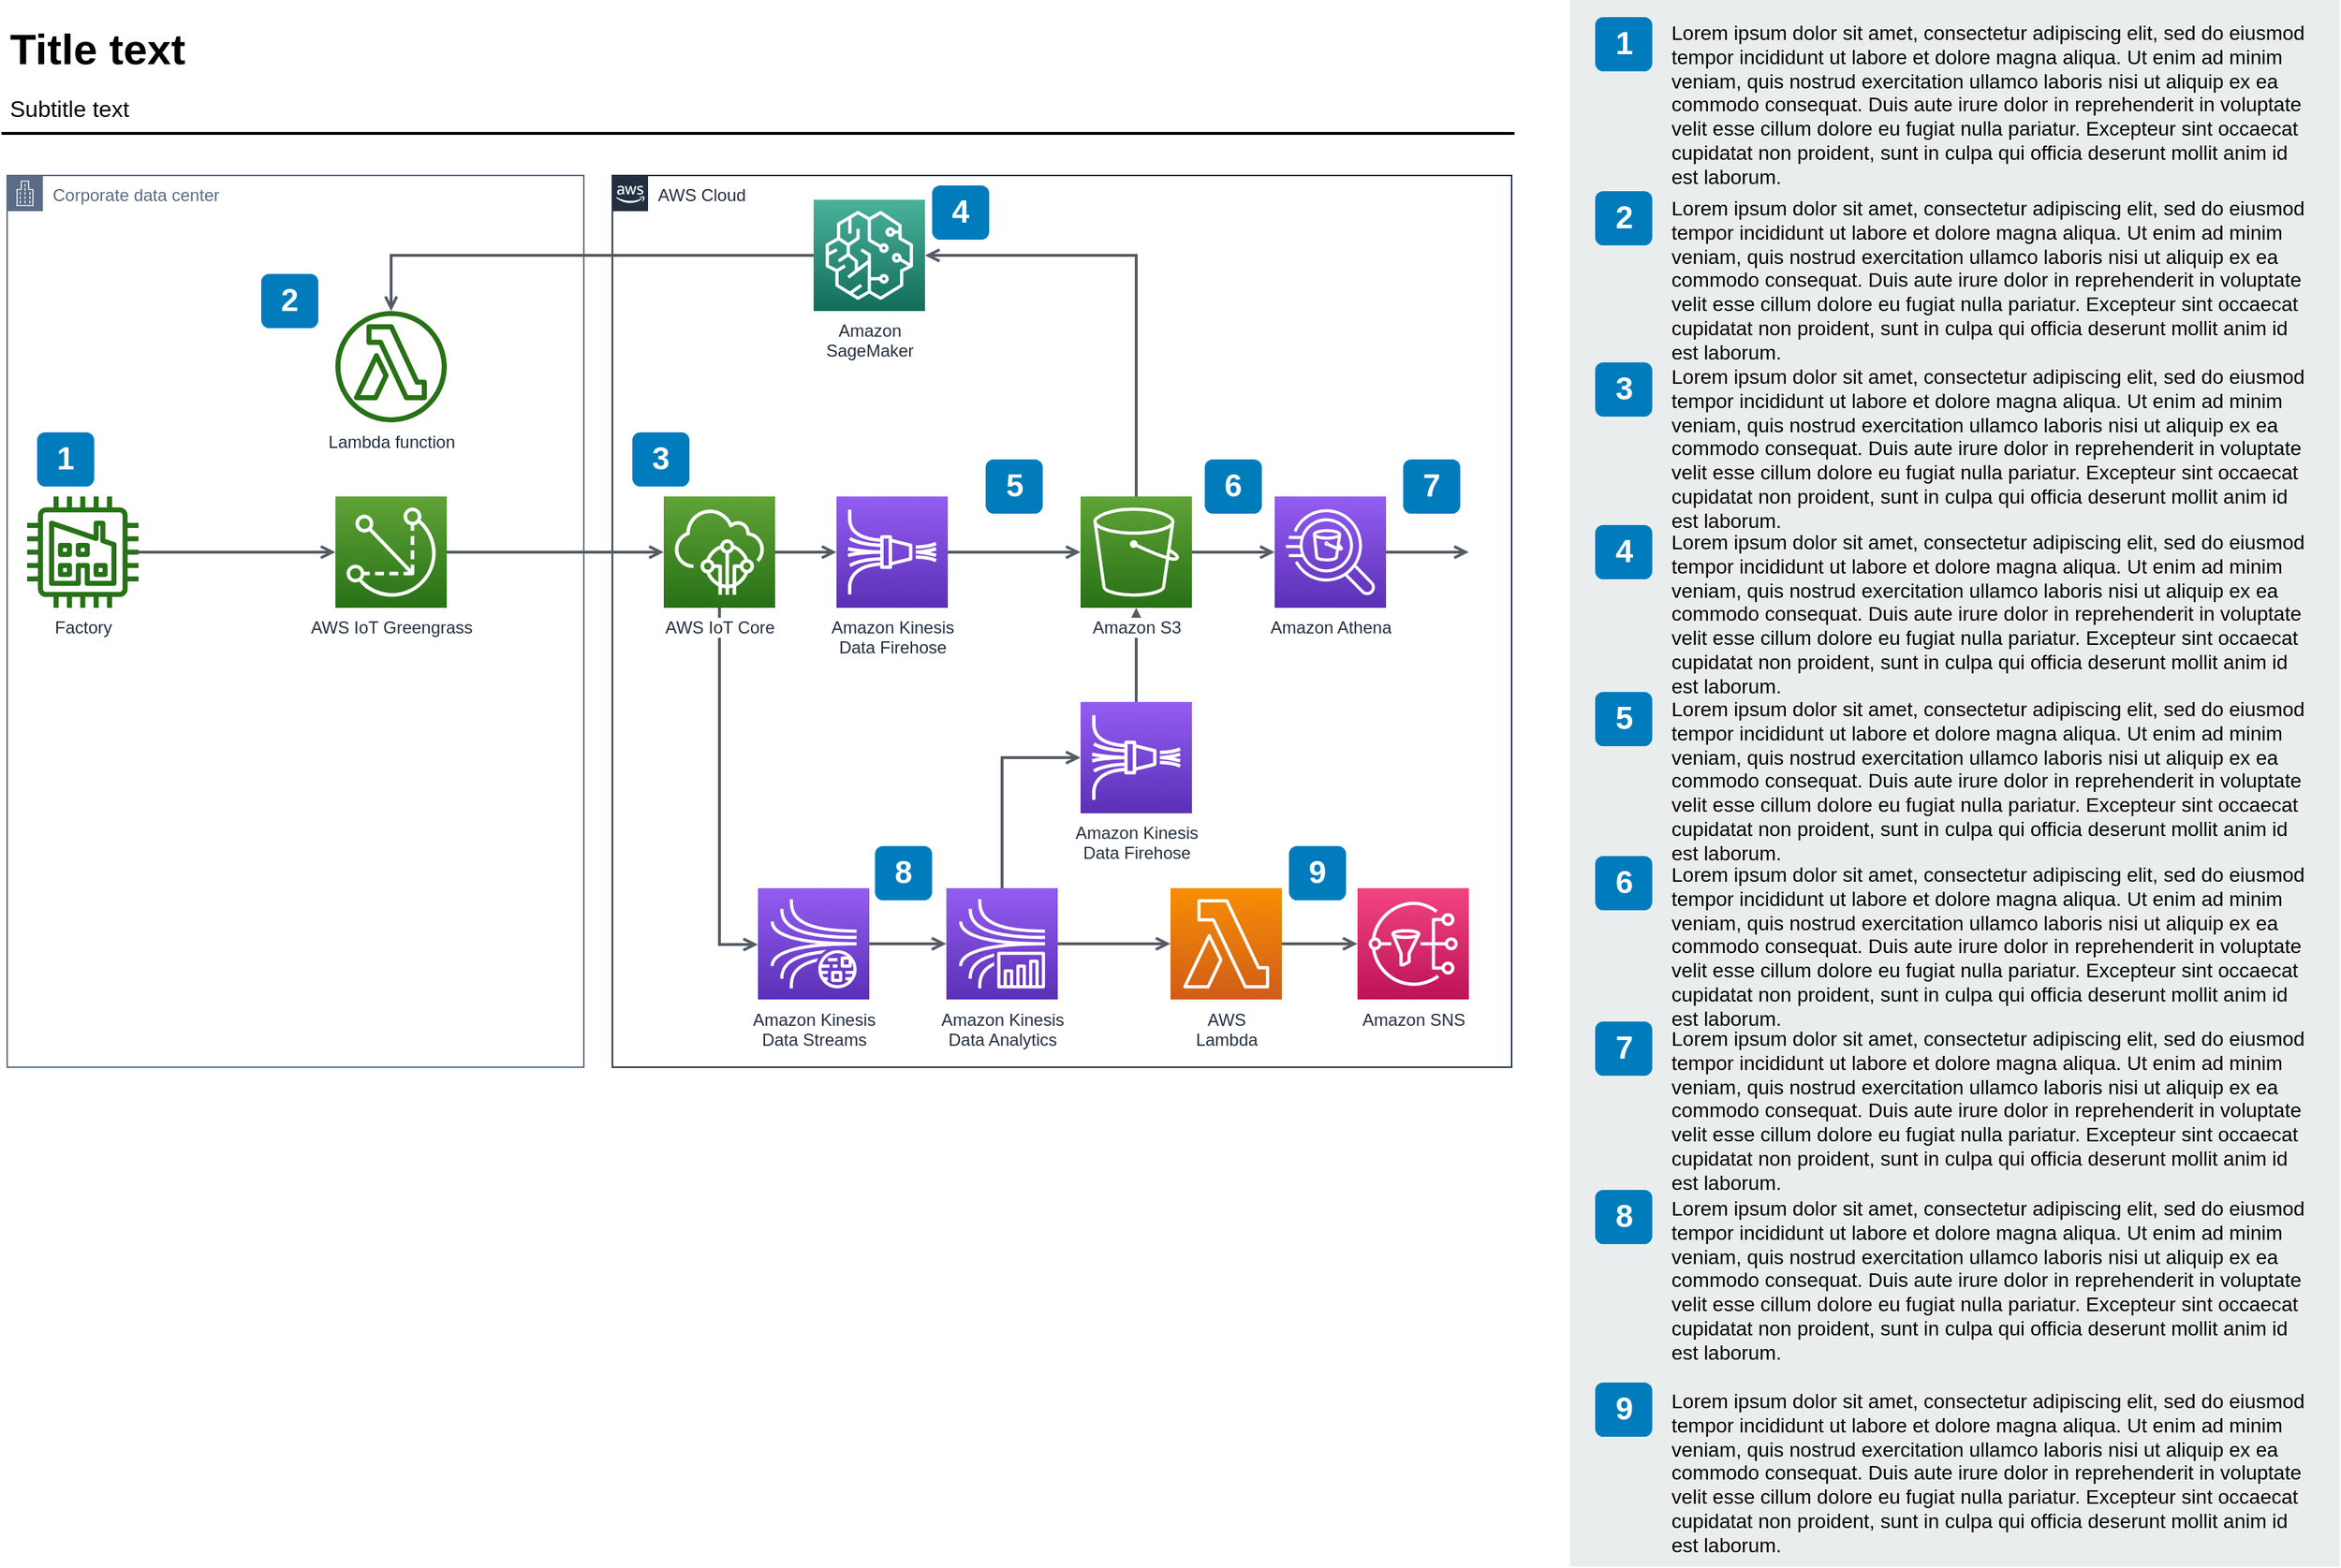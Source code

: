 <mxfile version="16.2.4" type="github" pages="2">
  <diagram id="Ht1M8jgEwFfnCIfOTk4-" name="Page-1">
    <mxGraphModel dx="782" dy="433" grid="1" gridSize="10" guides="1" tooltips="1" connect="1" arrows="1" fold="1" page="1" pageScale="1" pageWidth="827" pageHeight="1169" math="0" shadow="0">
      <root>
        <mxCell id="0" />
        <mxCell id="1" parent="0" />
        <mxCell id="UEzPUAAOIrF-is8g5C7q-2" value="AWS Cloud" style="points=[[0,0],[0.25,0],[0.5,0],[0.75,0],[1,0],[1,0.25],[1,0.5],[1,0.75],[1,1],[0.75,1],[0.5,1],[0.25,1],[0,1],[0,0.75],[0,0.5],[0,0.25]];outlineConnect=0;gradientColor=none;html=1;whiteSpace=wrap;fontSize=12;fontStyle=0;shape=mxgraph.aws4.group;grIcon=mxgraph.aws4.group_aws_cloud_alt;strokeColor=#232F3E;fillColor=none;verticalAlign=top;align=left;spacingLeft=30;fontColor=#232F3E;dashed=0;container=1;pointerEvents=0;collapsible=0;recursiveResize=0;" parent="1" vertex="1">
          <mxGeometry x="436" y="175" width="630" height="625" as="geometry" />
        </mxCell>
        <mxCell id="UEzPUAAOIrF-is8g5C7q-1" value="Corporate data center" style="points=[[0,0],[0.25,0],[0.5,0],[0.75,0],[1,0],[1,0.25],[1,0.5],[1,0.75],[1,1],[0.75,1],[0.5,1],[0.25,1],[0,1],[0,0.75],[0,0.5],[0,0.25]];outlineConnect=0;gradientColor=none;html=1;whiteSpace=wrap;fontSize=12;fontStyle=0;shape=mxgraph.aws4.group;grIcon=mxgraph.aws4.group_corporate_data_center;strokeColor=#5A6C86;fillColor=none;verticalAlign=top;align=left;spacingLeft=30;fontColor=#5A6C86;dashed=0;container=1;pointerEvents=0;collapsible=0;recursiveResize=0;" parent="1" vertex="1">
          <mxGeometry x="12" y="175" width="404" height="625" as="geometry" />
        </mxCell>
        <mxCell id="UEzPUAAOIrF-is8g5C7q-59" style="edgeStyle=orthogonalEdgeStyle;rounded=0;orthogonalLoop=1;jettySize=auto;html=1;endArrow=open;endFill=0;strokeWidth=2;strokeColor=#545B64;startArrow=none;" parent="1" source="UEzPUAAOIrF-is8g5C7q-6" target="UEzPUAAOIrF-is8g5C7q-39" edge="1">
          <mxGeometry relative="1" as="geometry" />
        </mxCell>
        <mxCell id="UEzPUAAOIrF-is8g5C7q-60" style="edgeStyle=orthogonalEdgeStyle;rounded=0;orthogonalLoop=1;jettySize=auto;html=1;endArrow=open;endFill=0;strokeWidth=2;strokeColor=#545B64;startArrow=none;" parent="1" source="UEzPUAAOIrF-is8g5C7q-39" target="UEzPUAAOIrF-is8g5C7q-42" edge="1">
          <mxGeometry relative="1" as="geometry" />
        </mxCell>
        <mxCell id="UEzPUAAOIrF-is8g5C7q-61" value="" style="edgeStyle=orthogonalEdgeStyle;rounded=0;orthogonalLoop=1;jettySize=auto;html=1;endArrow=open;endFill=0;strokeWidth=2;strokeColor=#545B64;startArrow=none;" parent="1" source="UEzPUAAOIrF-is8g5C7q-42" target="UEzPUAAOIrF-is8g5C7q-44" edge="1">
          <mxGeometry relative="1" as="geometry" />
        </mxCell>
        <mxCell id="UEzPUAAOIrF-is8g5C7q-69" style="edgeStyle=orthogonalEdgeStyle;rounded=0;orthogonalLoop=1;jettySize=auto;html=1;endArrow=open;endFill=0;strokeWidth=2;strokeColor=#545B64;startArrow=none;" parent="1" source="UEzPUAAOIrF-is8g5C7q-42" target="UEzPUAAOIrF-is8g5C7q-48" edge="1">
          <mxGeometry relative="1" as="geometry">
            <Array as="points">
              <mxPoint x="511" y="714" />
            </Array>
          </mxGeometry>
        </mxCell>
        <mxCell id="UEzPUAAOIrF-is8g5C7q-73" style="edgeStyle=orthogonalEdgeStyle;rounded=0;orthogonalLoop=1;jettySize=auto;html=1;endArrow=open;endFill=0;strokeWidth=2;strokeColor=#545B64;startArrow=none;" parent="1" source="UEzPUAAOIrF-is8g5C7q-43" target="UEzPUAAOIrF-is8g5C7q-40" edge="1">
          <mxGeometry relative="1" as="geometry">
            <Array as="points">
              <mxPoint x="281" y="231" />
            </Array>
          </mxGeometry>
        </mxCell>
        <mxCell id="UEzPUAAOIrF-is8g5C7q-63" value="" style="edgeStyle=orthogonalEdgeStyle;rounded=0;orthogonalLoop=1;jettySize=auto;html=1;endArrow=open;endFill=0;strokeWidth=2;strokeColor=#545B64;startArrow=none;" parent="1" source="UEzPUAAOIrF-is8g5C7q-44" target="UEzPUAAOIrF-is8g5C7q-45" edge="1">
          <mxGeometry relative="1" as="geometry">
            <mxPoint x="759" y="359" as="targetPoint" />
          </mxGeometry>
        </mxCell>
        <mxCell id="UEzPUAAOIrF-is8g5C7q-64" value="" style="edgeStyle=orthogonalEdgeStyle;rounded=0;orthogonalLoop=1;jettySize=auto;html=1;endArrow=open;endFill=0;strokeWidth=2;strokeColor=#545B64;startArrow=none;" parent="1" source="UEzPUAAOIrF-is8g5C7q-45" target="UEzPUAAOIrF-is8g5C7q-46" edge="1">
          <mxGeometry relative="1" as="geometry" />
        </mxCell>
        <mxCell id="UEzPUAAOIrF-is8g5C7q-72" style="edgeStyle=orthogonalEdgeStyle;rounded=0;orthogonalLoop=1;jettySize=auto;html=1;endArrow=open;endFill=0;strokeWidth=2;strokeColor=#545B64;startArrow=none;" parent="1" source="UEzPUAAOIrF-is8g5C7q-45" target="UEzPUAAOIrF-is8g5C7q-43" edge="1">
          <mxGeometry relative="1" as="geometry">
            <Array as="points">
              <mxPoint x="803" y="231" />
            </Array>
          </mxGeometry>
        </mxCell>
        <mxCell id="UEzPUAAOIrF-is8g5C7q-65" style="edgeStyle=orthogonalEdgeStyle;rounded=0;orthogonalLoop=1;jettySize=auto;html=1;endArrow=open;endFill=0;strokeWidth=2;strokeColor=#545B64;startArrow=none;" parent="1" source="UEzPUAAOIrF-is8g5C7q-46" edge="1">
          <mxGeometry relative="1" as="geometry">
            <mxPoint x="1036" y="439" as="targetPoint" />
            <mxPoint x="976" y="439" as="sourcePoint" />
          </mxGeometry>
        </mxCell>
        <mxCell id="UEzPUAAOIrF-is8g5C7q-66" style="edgeStyle=orthogonalEdgeStyle;rounded=0;orthogonalLoop=1;jettySize=auto;html=1;endArrow=open;endFill=0;strokeWidth=2;strokeColor=#545B64;startArrow=none;" parent="1" source="UEzPUAAOIrF-is8g5C7q-47" target="UEzPUAAOIrF-is8g5C7q-45" edge="1">
          <mxGeometry relative="1" as="geometry" />
        </mxCell>
        <mxCell id="UEzPUAAOIrF-is8g5C7q-68" value="" style="edgeStyle=orthogonalEdgeStyle;rounded=0;orthogonalLoop=1;jettySize=auto;html=1;endArrow=open;endFill=0;strokeWidth=2;strokeColor=#545B64;startArrow=none;" parent="1" source="UEzPUAAOIrF-is8g5C7q-48" target="UEzPUAAOIrF-is8g5C7q-49" edge="1">
          <mxGeometry relative="1" as="geometry" />
        </mxCell>
        <mxCell id="UEzPUAAOIrF-is8g5C7q-67" style="edgeStyle=orthogonalEdgeStyle;rounded=0;orthogonalLoop=1;jettySize=auto;html=1;endArrow=open;endFill=0;strokeWidth=2;strokeColor=#545B64;startArrow=none;" parent="1" source="UEzPUAAOIrF-is8g5C7q-49" target="UEzPUAAOIrF-is8g5C7q-47" edge="1">
          <mxGeometry relative="1" as="geometry">
            <Array as="points">
              <mxPoint x="709" y="583" />
            </Array>
          </mxGeometry>
        </mxCell>
        <mxCell id="UEzPUAAOIrF-is8g5C7q-70" style="edgeStyle=orthogonalEdgeStyle;rounded=0;orthogonalLoop=1;jettySize=auto;html=1;endArrow=open;endFill=0;strokeWidth=2;strokeColor=#545B64;startArrow=none;" parent="1" source="UEzPUAAOIrF-is8g5C7q-49" target="UEzPUAAOIrF-is8g5C7q-50" edge="1">
          <mxGeometry relative="1" as="geometry" />
        </mxCell>
        <mxCell id="UEzPUAAOIrF-is8g5C7q-71" value="" style="edgeStyle=orthogonalEdgeStyle;rounded=0;orthogonalLoop=1;jettySize=auto;html=1;endArrow=open;endFill=0;strokeWidth=2;strokeColor=#545B64;startArrow=none;" parent="1" source="UEzPUAAOIrF-is8g5C7q-50" target="UEzPUAAOIrF-is8g5C7q-51" edge="1">
          <mxGeometry relative="1" as="geometry" />
        </mxCell>
        <mxCell id="-QjtrjUzRDEMRZ5MF8oH-9" value="1" style="rounded=1;whiteSpace=wrap;html=1;fillColor=#007CBD;strokeColor=none;fontColor=#FFFFFF;fontStyle=1;fontSize=22;" parent="1" vertex="1">
          <mxGeometry x="33" y="355" width="40" height="38" as="geometry" />
        </mxCell>
        <mxCell id="-QjtrjUzRDEMRZ5MF8oH-47" value="Title text" style="text;html=1;resizable=0;points=[];autosize=1;align=left;verticalAlign=top;spacingTop=-4;fontSize=30;fontStyle=1" parent="1" vertex="1">
          <mxGeometry x="12" y="65.5" width="130" height="40" as="geometry" />
        </mxCell>
        <mxCell id="-QjtrjUzRDEMRZ5MF8oH-48" value="Subtitle text&lt;br style=&quot;font-size: 16px&quot;&gt;" style="text;html=1;resizable=0;points=[];autosize=1;align=left;verticalAlign=top;spacingTop=-4;fontSize=16" parent="1" vertex="1">
          <mxGeometry x="12" y="115.5" width="100" height="20" as="geometry" />
        </mxCell>
        <mxCell id="SCVMTBWpLvtzJIhz15lM-1" value="" style="line;strokeWidth=2;html=1;fontSize=14;" parent="1" vertex="1">
          <mxGeometry x="8" y="140.5" width="1060" height="10" as="geometry" />
        </mxCell>
        <mxCell id="7OVz4w7n9kzEPWy-4BBC-3" value="" style="rounded=0;whiteSpace=wrap;html=1;fillColor=#EAEDED;fontSize=22;fontColor=#FFFFFF;strokeColor=none;labelBackgroundColor=none;" parent="1" vertex="1">
          <mxGeometry x="1107" y="52" width="539" height="1098" as="geometry" />
        </mxCell>
        <mxCell id="7OVz4w7n9kzEPWy-4BBC-4" value="1" style="rounded=1;whiteSpace=wrap;html=1;fillColor=#007CBD;strokeColor=none;fontColor=#FFFFFF;fontStyle=1;fontSize=22;labelBackgroundColor=none;" parent="1" vertex="1">
          <mxGeometry x="1124.5" y="64" width="40" height="38" as="geometry" />
        </mxCell>
        <mxCell id="7OVz4w7n9kzEPWy-4BBC-5" value="2" style="rounded=1;whiteSpace=wrap;html=1;fillColor=#007CBD;strokeColor=none;fontColor=#FFFFFF;fontStyle=1;fontSize=22;labelBackgroundColor=none;" parent="1" vertex="1">
          <mxGeometry x="1124.5" y="186" width="40" height="38" as="geometry" />
        </mxCell>
        <mxCell id="7OVz4w7n9kzEPWy-4BBC-6" value="3" style="rounded=1;whiteSpace=wrap;html=1;fillColor=#007CBD;strokeColor=none;fontColor=#FFFFFF;fontStyle=1;fontSize=22;labelBackgroundColor=none;" parent="1" vertex="1">
          <mxGeometry x="1124.5" y="306" width="40" height="38" as="geometry" />
        </mxCell>
        <mxCell id="7OVz4w7n9kzEPWy-4BBC-7" value="4" style="rounded=1;whiteSpace=wrap;html=1;fillColor=#007CBD;strokeColor=none;fontColor=#FFFFFF;fontStyle=1;fontSize=22;labelBackgroundColor=none;" parent="1" vertex="1">
          <mxGeometry x="1124.5" y="420" width="40" height="38" as="geometry" />
        </mxCell>
        <mxCell id="7OVz4w7n9kzEPWy-4BBC-8" value="5" style="rounded=1;whiteSpace=wrap;html=1;fillColor=#007CBD;strokeColor=none;fontColor=#FFFFFF;fontStyle=1;fontSize=22;labelBackgroundColor=none;" parent="1" vertex="1">
          <mxGeometry x="1124.5" y="537" width="40" height="38" as="geometry" />
        </mxCell>
        <mxCell id="7OVz4w7n9kzEPWy-4BBC-9" value="6" style="rounded=1;whiteSpace=wrap;html=1;fillColor=#007CBD;strokeColor=none;fontColor=#FFFFFF;fontStyle=1;fontSize=22;labelBackgroundColor=none;" parent="1" vertex="1">
          <mxGeometry x="1124.5" y="652" width="40" height="38" as="geometry" />
        </mxCell>
        <mxCell id="7OVz4w7n9kzEPWy-4BBC-10" value="7" style="rounded=1;whiteSpace=wrap;html=1;fillColor=#007CBD;strokeColor=none;fontColor=#FFFFFF;fontStyle=1;fontSize=22;labelBackgroundColor=none;" parent="1" vertex="1">
          <mxGeometry x="1124.5" y="768" width="40" height="38" as="geometry" />
        </mxCell>
        <mxCell id="7OVz4w7n9kzEPWy-4BBC-11" value="8" style="rounded=1;whiteSpace=wrap;html=1;fillColor=#007CBD;strokeColor=none;fontColor=#FFFFFF;fontStyle=1;fontSize=22;labelBackgroundColor=none;" parent="1" vertex="1">
          <mxGeometry x="1124.5" y="886" width="40" height="38" as="geometry" />
        </mxCell>
        <mxCell id="7OVz4w7n9kzEPWy-4BBC-13" value="&lt;span&gt;Lorem ipsum dolor sit amet, consectetur adipiscing elit, sed do eiusmod tempor incididunt ut labore et dolore magna aliqua. Ut enim ad minim veniam, quis nostrud exercitation ullamco laboris nisi ut aliquip ex ea commodo consequat. Duis aute irure dolor in reprehenderit in voluptate velit esse cillum dolore eu fugiat nulla pariatur. Excepteur sint occaecat cupidatat non proident, sunt in culpa qui officia deserunt mollit anim id est laborum.&lt;/span&gt;&lt;br&gt;" style="text;html=1;align=left;verticalAlign=top;spacingTop=-4;fontSize=14;labelBackgroundColor=none;whiteSpace=wrap;" parent="1" vertex="1">
          <mxGeometry x="1176" y="63.5" width="449" height="118" as="geometry" />
        </mxCell>
        <mxCell id="7OVz4w7n9kzEPWy-4BBC-14" value="&lt;span&gt;Lorem ipsum dolor sit amet, consectetur adipiscing elit, sed do eiusmod tempor incididunt ut labore et dolore magna aliqua. Ut enim ad minim veniam, quis nostrud exercitation ullamco laboris nisi ut aliquip ex ea commodo consequat. Duis aute irure dolor in reprehenderit in voluptate velit esse cillum dolore eu fugiat nulla pariatur. Excepteur sint occaecat cupidatat non proident, sunt in culpa qui officia deserunt mollit anim id est laborum.&lt;/span&gt;&lt;br&gt;" style="text;html=1;align=left;verticalAlign=top;spacingTop=-4;fontSize=14;labelBackgroundColor=none;whiteSpace=wrap;" parent="1" vertex="1">
          <mxGeometry x="1175.5" y="186.5" width="450" height="115" as="geometry" />
        </mxCell>
        <mxCell id="7OVz4w7n9kzEPWy-4BBC-15" value="&lt;span&gt;Lorem ipsum dolor sit amet, consectetur adipiscing elit, sed do eiusmod tempor incididunt ut labore et dolore magna aliqua. Ut enim ad minim veniam, quis nostrud exercitation ullamco laboris nisi ut aliquip ex ea commodo consequat. Duis aute irure dolor in reprehenderit in voluptate velit esse cillum dolore eu fugiat nulla pariatur. Excepteur sint occaecat cupidatat non proident, sunt in culpa qui officia deserunt mollit anim id est laborum.&lt;/span&gt;&lt;br&gt;" style="text;html=1;align=left;verticalAlign=top;spacingTop=-4;fontSize=14;labelBackgroundColor=none;whiteSpace=wrap;" parent="1" vertex="1">
          <mxGeometry x="1175.5" y="304.5" width="450" height="117" as="geometry" />
        </mxCell>
        <mxCell id="7OVz4w7n9kzEPWy-4BBC-16" value="&lt;span&gt;Lorem ipsum dolor sit amet, consectetur adipiscing elit, sed do eiusmod tempor incididunt ut labore et dolore magna aliqua. Ut enim ad minim veniam, quis nostrud exercitation ullamco laboris nisi ut aliquip ex ea commodo consequat. Duis aute irure dolor in reprehenderit in voluptate velit esse cillum dolore eu fugiat nulla pariatur. Excepteur sint occaecat cupidatat non proident, sunt in culpa qui officia deserunt mollit anim id est laborum.&lt;/span&gt;&lt;br&gt;" style="text;html=1;align=left;verticalAlign=top;spacingTop=-4;fontSize=14;labelBackgroundColor=none;whiteSpace=wrap;" parent="1" vertex="1">
          <mxGeometry x="1175.5" y="420.5" width="450" height="121" as="geometry" />
        </mxCell>
        <mxCell id="7OVz4w7n9kzEPWy-4BBC-17" value="&lt;span&gt;Lorem ipsum dolor sit amet, consectetur adipiscing elit, sed do eiusmod tempor incididunt ut labore et dolore magna aliqua. Ut enim ad minim veniam, quis nostrud exercitation ullamco laboris nisi ut aliquip ex ea commodo consequat. Duis aute irure dolor in reprehenderit in voluptate velit esse cillum dolore eu fugiat nulla pariatur. Excepteur sint occaecat cupidatat non proident, sunt in culpa qui officia deserunt mollit anim id est laborum.&lt;/span&gt;&lt;br&gt;" style="text;html=1;align=left;verticalAlign=top;spacingTop=-4;fontSize=14;labelBackgroundColor=none;whiteSpace=wrap;" parent="1" vertex="1">
          <mxGeometry x="1176" y="537.5" width="449" height="114" as="geometry" />
        </mxCell>
        <mxCell id="7OVz4w7n9kzEPWy-4BBC-18" value="&lt;span&gt;Lorem ipsum dolor sit amet, consectetur adipiscing elit, sed do eiusmod tempor incididunt ut labore et dolore magna aliqua. Ut enim ad minim veniam, quis nostrud exercitation ullamco laboris nisi ut aliquip ex ea commodo consequat. Duis aute irure dolor in reprehenderit in voluptate velit esse cillum dolore eu fugiat nulla pariatur. Excepteur sint occaecat cupidatat non proident, sunt in culpa qui officia deserunt mollit anim id est laborum.&lt;/span&gt;&lt;br&gt;" style="text;html=1;align=left;verticalAlign=top;spacingTop=-4;fontSize=14;labelBackgroundColor=none;whiteSpace=wrap;" parent="1" vertex="1">
          <mxGeometry x="1175.5" y="653.5" width="450" height="118" as="geometry" />
        </mxCell>
        <mxCell id="7OVz4w7n9kzEPWy-4BBC-19" value="&lt;span&gt;Lorem ipsum dolor sit amet, consectetur adipiscing elit, sed do eiusmod tempor incididunt ut labore et dolore magna aliqua. Ut enim ad minim veniam, quis nostrud exercitation ullamco laboris nisi ut aliquip ex ea commodo consequat. Duis aute irure dolor in reprehenderit in voluptate velit esse cillum dolore eu fugiat nulla pariatur. Excepteur sint occaecat cupidatat non proident, sunt in culpa qui officia deserunt mollit anim id est laborum.&lt;/span&gt;&lt;br&gt;" style="text;html=1;align=left;verticalAlign=top;spacingTop=-4;fontSize=14;labelBackgroundColor=none;whiteSpace=wrap;" parent="1" vertex="1">
          <mxGeometry x="1176" y="768.5" width="449" height="113" as="geometry" />
        </mxCell>
        <mxCell id="7OVz4w7n9kzEPWy-4BBC-20" value="&lt;span&gt;Lorem ipsum dolor sit amet, consectetur adipiscing elit, sed do eiusmod tempor incididunt ut labore et dolore magna aliqua. Ut enim ad minim veniam, quis nostrud exercitation ullamco laboris nisi ut aliquip ex ea commodo consequat. Duis aute irure dolor in reprehenderit in voluptate velit esse cillum dolore eu fugiat nulla pariatur. Excepteur sint occaecat cupidatat non proident, sunt in culpa qui officia deserunt mollit anim id est laborum.&lt;/span&gt;&lt;br&gt;" style="text;html=1;align=left;verticalAlign=top;spacingTop=-4;fontSize=14;labelBackgroundColor=none;whiteSpace=wrap;" parent="1" vertex="1">
          <mxGeometry x="1176" y="887.5" width="449" height="124" as="geometry" />
        </mxCell>
        <mxCell id="UEzPUAAOIrF-is8g5C7q-6" value="Factory" style="outlineConnect=0;fontColor=#232F3E;gradientColor=none;fillColor=#277116;strokeColor=none;dashed=0;verticalLabelPosition=bottom;verticalAlign=top;align=center;html=1;fontSize=12;fontStyle=0;aspect=fixed;pointerEvents=1;shape=mxgraph.aws4.factory;" parent="1" vertex="1">
          <mxGeometry x="26.0" y="400.0" width="78" height="78" as="geometry" />
        </mxCell>
        <mxCell id="UEzPUAAOIrF-is8g5C7q-37" value="9" style="rounded=1;whiteSpace=wrap;html=1;fillColor=#007CBD;strokeColor=none;fontColor=#FFFFFF;fontStyle=1;fontSize=22;labelBackgroundColor=none;" parent="1" vertex="1">
          <mxGeometry x="1124.5" y="1021" width="40" height="38" as="geometry" />
        </mxCell>
        <mxCell id="UEzPUAAOIrF-is8g5C7q-38" value="&lt;span&gt;Lorem ipsum dolor sit amet, consectetur adipiscing elit, sed do eiusmod tempor incididunt ut labore et dolore magna aliqua. Ut enim ad minim veniam, quis nostrud exercitation ullamco laboris nisi ut aliquip ex ea commodo consequat. Duis aute irure dolor in reprehenderit in voluptate velit esse cillum dolore eu fugiat nulla pariatur. Excepteur sint occaecat cupidatat non proident, sunt in culpa qui officia deserunt mollit anim id est laborum.&lt;/span&gt;&lt;br&gt;" style="text;html=1;align=left;verticalAlign=top;spacingTop=-4;fontSize=14;labelBackgroundColor=none;whiteSpace=wrap;" parent="1" vertex="1">
          <mxGeometry x="1176" y="1022.5" width="449" height="124" as="geometry" />
        </mxCell>
        <mxCell id="UEzPUAAOIrF-is8g5C7q-39" value="AWS IoT Greengrass" style="outlineConnect=0;fontColor=#232F3E;gradientColor=#60A337;gradientDirection=north;fillColor=#277116;strokeColor=#ffffff;dashed=0;verticalLabelPosition=bottom;verticalAlign=top;align=center;html=1;fontSize=12;fontStyle=0;aspect=fixed;shape=mxgraph.aws4.resourceIcon;resIcon=mxgraph.aws4.greengrass;labelBackgroundColor=#ffffff;" parent="1" vertex="1">
          <mxGeometry x="242" y="400" width="78" height="78" as="geometry" />
        </mxCell>
        <mxCell id="UEzPUAAOIrF-is8g5C7q-40" value="Lambda function" style="outlineConnect=0;fontColor=#232F3E;gradientColor=none;fillColor=#277116;strokeColor=none;dashed=0;verticalLabelPosition=bottom;verticalAlign=top;align=center;html=1;fontSize=12;fontStyle=0;aspect=fixed;pointerEvents=1;shape=mxgraph.aws4.lambda_function;labelBackgroundColor=#ffffff;" parent="1" vertex="1">
          <mxGeometry x="242" y="270" width="78" height="78" as="geometry" />
        </mxCell>
        <mxCell id="UEzPUAAOIrF-is8g5C7q-41" value="2" style="rounded=1;whiteSpace=wrap;html=1;fillColor=#007CBD;strokeColor=none;fontColor=#FFFFFF;fontStyle=1;fontSize=22;" parent="1" vertex="1">
          <mxGeometry x="190" y="244" width="40" height="38" as="geometry" />
        </mxCell>
        <mxCell id="UEzPUAAOIrF-is8g5C7q-42" value="AWS IoT Core" style="outlineConnect=0;fontColor=#232F3E;gradientColor=#60A337;gradientDirection=north;fillColor=#277116;strokeColor=#ffffff;dashed=0;verticalLabelPosition=bottom;verticalAlign=top;align=center;html=1;fontSize=12;fontStyle=0;aspect=fixed;shape=mxgraph.aws4.resourceIcon;resIcon=mxgraph.aws4.iot_core;labelBackgroundColor=#ffffff;" parent="1" vertex="1">
          <mxGeometry x="472" y="400" width="78" height="78" as="geometry" />
        </mxCell>
        <mxCell id="UEzPUAAOIrF-is8g5C7q-43" value="Amazon&lt;br&gt;SageMaker&lt;br&gt;" style="outlineConnect=0;fontColor=#232F3E;gradientColor=#4AB29A;gradientDirection=north;fillColor=#116D5B;strokeColor=#ffffff;dashed=0;verticalLabelPosition=bottom;verticalAlign=top;align=center;html=1;fontSize=12;fontStyle=0;aspect=fixed;shape=mxgraph.aws4.resourceIcon;resIcon=mxgraph.aws4.sagemaker;labelBackgroundColor=#ffffff;" parent="1" vertex="1">
          <mxGeometry x="577" y="192" width="78" height="78" as="geometry" />
        </mxCell>
        <mxCell id="UEzPUAAOIrF-is8g5C7q-44" value="Amazon Kinesis&lt;br&gt;Data Firehose&lt;br&gt;" style="outlineConnect=0;fontColor=#232F3E;gradientColor=#945DF2;gradientDirection=north;fillColor=#5A30B5;strokeColor=#ffffff;dashed=0;verticalLabelPosition=bottom;verticalAlign=top;align=center;html=1;fontSize=12;fontStyle=0;aspect=fixed;shape=mxgraph.aws4.resourceIcon;resIcon=mxgraph.aws4.kinesis_data_firehose;labelBackgroundColor=#ffffff;" parent="1" vertex="1">
          <mxGeometry x="593" y="400" width="78" height="78" as="geometry" />
        </mxCell>
        <mxCell id="UEzPUAAOIrF-is8g5C7q-45" value="Amazon S3" style="outlineConnect=0;fontColor=#232F3E;gradientColor=#60A337;gradientDirection=north;fillColor=#277116;strokeColor=#ffffff;dashed=0;verticalLabelPosition=bottom;verticalAlign=top;align=center;html=1;fontSize=12;fontStyle=0;aspect=fixed;shape=mxgraph.aws4.resourceIcon;resIcon=mxgraph.aws4.s3;labelBackgroundColor=#ffffff;" parent="1" vertex="1">
          <mxGeometry x="764" y="400" width="78" height="78" as="geometry" />
        </mxCell>
        <mxCell id="UEzPUAAOIrF-is8g5C7q-46" value="Amazon Athena" style="outlineConnect=0;fontColor=#232F3E;gradientColor=#945DF2;gradientDirection=north;fillColor=#5A30B5;strokeColor=#ffffff;dashed=0;verticalLabelPosition=bottom;verticalAlign=top;align=center;html=1;fontSize=12;fontStyle=0;aspect=fixed;shape=mxgraph.aws4.resourceIcon;resIcon=mxgraph.aws4.athena;labelBackgroundColor=#ffffff;" parent="1" vertex="1">
          <mxGeometry x="900" y="400" width="78" height="78" as="geometry" />
        </mxCell>
        <mxCell id="UEzPUAAOIrF-is8g5C7q-47" value="Amazon Kinesis&lt;br&gt;Data Firehose&lt;br&gt;" style="outlineConnect=0;fontColor=#232F3E;gradientColor=#945DF2;gradientDirection=north;fillColor=#5A30B5;strokeColor=#ffffff;dashed=0;verticalLabelPosition=bottom;verticalAlign=top;align=center;html=1;fontSize=12;fontStyle=0;aspect=fixed;shape=mxgraph.aws4.resourceIcon;resIcon=mxgraph.aws4.kinesis_data_firehose;labelBackgroundColor=#ffffff;" parent="1" vertex="1">
          <mxGeometry x="764" y="544" width="78" height="78" as="geometry" />
        </mxCell>
        <mxCell id="UEzPUAAOIrF-is8g5C7q-48" value="Amazon Kinesis&lt;br&gt;Data Streams&lt;br&gt;" style="outlineConnect=0;fontColor=#232F3E;gradientColor=#945DF2;gradientDirection=north;fillColor=#5A30B5;strokeColor=#ffffff;dashed=0;verticalLabelPosition=bottom;verticalAlign=top;align=center;html=1;fontSize=12;fontStyle=0;aspect=fixed;shape=mxgraph.aws4.resourceIcon;resIcon=mxgraph.aws4.kinesis_data_streams;labelBackgroundColor=#ffffff;" parent="1" vertex="1">
          <mxGeometry x="538" y="674.5" width="78" height="78" as="geometry" />
        </mxCell>
        <mxCell id="UEzPUAAOIrF-is8g5C7q-49" value="Amazon Kinesis&lt;br&gt;Data Analytics&lt;br&gt;" style="outlineConnect=0;fontColor=#232F3E;gradientColor=#945DF2;gradientDirection=north;fillColor=#5A30B5;strokeColor=#ffffff;dashed=0;verticalLabelPosition=bottom;verticalAlign=top;align=center;html=1;fontSize=12;fontStyle=0;aspect=fixed;shape=mxgraph.aws4.resourceIcon;resIcon=mxgraph.aws4.kinesis_data_analytics;labelBackgroundColor=#ffffff;" parent="1" vertex="1">
          <mxGeometry x="670" y="674.5" width="78" height="78" as="geometry" />
        </mxCell>
        <mxCell id="UEzPUAAOIrF-is8g5C7q-50" value="AWS&lt;br&gt;Lambda&lt;br&gt;" style="outlineConnect=0;fontColor=#232F3E;gradientColor=#F78E04;gradientDirection=north;fillColor=#D05C17;strokeColor=#ffffff;dashed=0;verticalLabelPosition=bottom;verticalAlign=top;align=center;html=1;fontSize=12;fontStyle=0;aspect=fixed;shape=mxgraph.aws4.resourceIcon;resIcon=mxgraph.aws4.lambda;labelBackgroundColor=#ffffff;" parent="1" vertex="1">
          <mxGeometry x="827" y="674.5" width="78" height="78" as="geometry" />
        </mxCell>
        <mxCell id="UEzPUAAOIrF-is8g5C7q-51" value="Amazon SNS" style="outlineConnect=0;fontColor=#232F3E;gradientColor=#F34482;gradientDirection=north;fillColor=#BC1356;strokeColor=#ffffff;dashed=0;verticalLabelPosition=bottom;verticalAlign=top;align=center;html=1;fontSize=12;fontStyle=0;aspect=fixed;shape=mxgraph.aws4.resourceIcon;resIcon=mxgraph.aws4.sns;labelBackgroundColor=#ffffff;" parent="1" vertex="1">
          <mxGeometry x="958" y="674.5" width="78" height="78" as="geometry" />
        </mxCell>
        <mxCell id="UEzPUAAOIrF-is8g5C7q-52" value="3" style="rounded=1;whiteSpace=wrap;html=1;fillColor=#007CBD;strokeColor=none;fontColor=#FFFFFF;fontStyle=1;fontSize=22;" parent="1" vertex="1">
          <mxGeometry x="450" y="355" width="40" height="38" as="geometry" />
        </mxCell>
        <mxCell id="UEzPUAAOIrF-is8g5C7q-53" value="4" style="rounded=1;whiteSpace=wrap;html=1;fillColor=#007CBD;strokeColor=none;fontColor=#FFFFFF;fontStyle=1;fontSize=22;" parent="1" vertex="1">
          <mxGeometry x="660" y="182" width="40" height="38" as="geometry" />
        </mxCell>
        <mxCell id="UEzPUAAOIrF-is8g5C7q-54" value="5" style="rounded=1;whiteSpace=wrap;html=1;fillColor=#007CBD;strokeColor=none;fontColor=#FFFFFF;fontStyle=1;fontSize=22;" parent="1" vertex="1">
          <mxGeometry x="697.5" y="374" width="40" height="38" as="geometry" />
        </mxCell>
        <mxCell id="UEzPUAAOIrF-is8g5C7q-55" value="6" style="rounded=1;whiteSpace=wrap;html=1;fillColor=#007CBD;strokeColor=none;fontColor=#FFFFFF;fontStyle=1;fontSize=22;" parent="1" vertex="1">
          <mxGeometry x="851" y="374" width="40" height="38" as="geometry" />
        </mxCell>
        <mxCell id="UEzPUAAOIrF-is8g5C7q-56" value="7" style="rounded=1;whiteSpace=wrap;html=1;fillColor=#007CBD;strokeColor=none;fontColor=#FFFFFF;fontStyle=1;fontSize=22;" parent="1" vertex="1">
          <mxGeometry x="990" y="374" width="40" height="38" as="geometry" />
        </mxCell>
        <mxCell id="UEzPUAAOIrF-is8g5C7q-57" value="8" style="rounded=1;whiteSpace=wrap;html=1;fillColor=#007CBD;strokeColor=none;fontColor=#FFFFFF;fontStyle=1;fontSize=22;" parent="1" vertex="1">
          <mxGeometry x="620" y="645" width="40" height="38" as="geometry" />
        </mxCell>
        <mxCell id="UEzPUAAOIrF-is8g5C7q-58" value="9" style="rounded=1;whiteSpace=wrap;html=1;fillColor=#007CBD;strokeColor=none;fontColor=#FFFFFF;fontStyle=1;fontSize=22;" parent="1" vertex="1">
          <mxGeometry x="910" y="645" width="40" height="38" as="geometry" />
        </mxCell>
      </root>
    </mxGraphModel>
  </diagram>
  <diagram id="ku3rvnvj6K7v-nMv4RA4" name="Page-2">
    <mxGraphModel dx="3955" dy="2901" grid="1" gridSize="10" guides="1" tooltips="1" connect="1" arrows="1" fold="1" page="1" pageScale="1" pageWidth="827" pageHeight="1169" math="0" shadow="0">
      <root>
        <mxCell id="6bDP2qCtb0G5AtfNPlWG-0" />
        <mxCell id="6bDP2qCtb0G5AtfNPlWG-1" parent="6bDP2qCtb0G5AtfNPlWG-0" />
        <mxCell id="NRW_unfHrJ00fd7_oCqS-6" value="" style="rounded=1;whiteSpace=wrap;html=1;fillColor=none;dashed=1;strokeWidth=2;" parent="6bDP2qCtb0G5AtfNPlWG-1" vertex="1">
          <mxGeometry x="-45" y="950" width="350" height="140" as="geometry" />
        </mxCell>
        <mxCell id="NRW_unfHrJ00fd7_oCqS-0" value="ERP" style="sketch=0;points=[[0,0,0],[0.25,0,0],[0.5,0,0],[0.75,0,0],[1,0,0],[0,1,0],[0.25,1,0],[0.5,1,0],[0.75,1,0],[1,1,0],[0,0.25,0],[0,0.5,0],[0,0.75,0],[1,0.25,0],[1,0.5,0],[1,0.75,0]];outlineConnect=0;gradientDirection=north;fillColor=#dae8fc;strokeColor=#6c8ebf;dashed=0;verticalLabelPosition=bottom;verticalAlign=top;align=center;html=1;fontSize=12;fontStyle=0;aspect=fixed;shape=mxgraph.aws4.resourceIcon;resIcon=mxgraph.aws4.database;" parent="6bDP2qCtb0G5AtfNPlWG-1" vertex="1">
          <mxGeometry x="90" y="980" width="80" height="80" as="geometry" />
        </mxCell>
        <mxCell id="NRW_unfHrJ00fd7_oCqS-1" value="CRM" style="sketch=0;points=[[0,0,0],[0.25,0,0],[0.5,0,0],[0.75,0,0],[1,0,0],[0,1,0],[0.25,1,0],[0.5,1,0],[0.75,1,0],[1,1,0],[0,0.25,0],[0,0.5,0],[0,0.75,0],[1,0.25,0],[1,0.5,0],[1,0.75,0]];outlineConnect=0;gradientDirection=north;fillColor=#dae8fc;strokeColor=#6c8ebf;dashed=0;verticalLabelPosition=bottom;verticalAlign=top;align=center;html=1;fontSize=12;fontStyle=0;aspect=fixed;shape=mxgraph.aws4.resourceIcon;resIcon=mxgraph.aws4.database;" parent="6bDP2qCtb0G5AtfNPlWG-1" vertex="1">
          <mxGeometry x="-10" y="980" width="80" height="80" as="geometry" />
        </mxCell>
        <mxCell id="NRW_unfHrJ00fd7_oCqS-2" value="HRP" style="sketch=0;points=[[0,0,0],[0.25,0,0],[0.5,0,0],[0.75,0,0],[1,0,0],[0,1,0],[0.25,1,0],[0.5,1,0],[0.75,1,0],[1,1,0],[0,0.25,0],[0,0.5,0],[0,0.75,0],[1,0.25,0],[1,0.5,0],[1,0.75,0]];outlineConnect=0;gradientDirection=north;fillColor=#dae8fc;strokeColor=#6c8ebf;dashed=0;verticalLabelPosition=bottom;verticalAlign=top;align=center;html=1;fontSize=12;fontStyle=0;aspect=fixed;shape=mxgraph.aws4.resourceIcon;resIcon=mxgraph.aws4.database;" parent="6bDP2qCtb0G5AtfNPlWG-1" vertex="1">
          <mxGeometry x="190" y="980" width="80" height="80" as="geometry" />
        </mxCell>
        <mxCell id="NRW_unfHrJ00fd7_oCqS-7" value="管理部门" style="rounded=1;whiteSpace=wrap;html=1;strokeWidth=2;fillColor=#dae8fc;fontSize=23;gradientColor=#7ea6e0;strokeColor=#6c8ebf;" parent="6bDP2qCtb0G5AtfNPlWG-1" vertex="1">
          <mxGeometry x="-120" y="950" width="40" height="140" as="geometry" />
        </mxCell>
        <mxCell id="NRW_unfHrJ00fd7_oCqS-9" value="" style="rounded=1;whiteSpace=wrap;html=1;fillColor=none;dashed=1;strokeWidth=2;" parent="6bDP2qCtb0G5AtfNPlWG-1" vertex="1">
          <mxGeometry x="455" y="950" width="350" height="140" as="geometry" />
        </mxCell>
        <mxCell id="NRW_unfHrJ00fd7_oCqS-10" value="NIS" style="sketch=0;points=[[0,0,0],[0.25,0,0],[0.5,0,0],[0.75,0,0],[1,0,0],[0,1,0],[0.25,1,0],[0.5,1,0],[0.75,1,0],[1,1,0],[0,0.25,0],[0,0.5,0],[0,0.75,0],[1,0.25,0],[1,0.5,0],[1,0.75,0]];outlineConnect=0;gradientDirection=north;fillColor=#d5e8d4;strokeColor=#82b366;dashed=0;verticalLabelPosition=bottom;verticalAlign=top;align=center;html=1;fontSize=12;fontStyle=0;aspect=fixed;shape=mxgraph.aws4.resourceIcon;resIcon=mxgraph.aws4.database;" parent="6bDP2qCtb0G5AtfNPlWG-1" vertex="1">
          <mxGeometry x="590" y="980" width="80" height="80" as="geometry" />
        </mxCell>
        <mxCell id="NRW_unfHrJ00fd7_oCqS-11" value="HIS" style="sketch=0;points=[[0,0,0],[0.25,0,0],[0.5,0,0],[0.75,0,0],[1,0,0],[0,1,0],[0.25,1,0],[0.5,1,0],[0.75,1,0],[1,1,0],[0,0.25,0],[0,0.5,0],[0,0.75,0],[1,0.25,0],[1,0.5,0],[1,0.75,0]];outlineConnect=0;gradientDirection=north;fillColor=#d5e8d4;strokeColor=#82b366;dashed=0;verticalLabelPosition=bottom;verticalAlign=top;align=center;html=1;fontSize=12;fontStyle=0;aspect=fixed;shape=mxgraph.aws4.resourceIcon;resIcon=mxgraph.aws4.database;" parent="6bDP2qCtb0G5AtfNPlWG-1" vertex="1">
          <mxGeometry x="490" y="980" width="80" height="80" as="geometry" />
        </mxCell>
        <mxCell id="NRW_unfHrJ00fd7_oCqS-12" value="HRP" style="sketch=0;points=[[0,0,0],[0.25,0,0],[0.5,0,0],[0.75,0,0],[1,0,0],[0,1,0],[0.25,1,0],[0.5,1,0],[0.75,1,0],[1,1,0],[0,0.25,0],[0,0.5,0],[0,0.75,0],[1,0.25,0],[1,0.5,0],[1,0.75,0]];outlineConnect=0;gradientDirection=north;fillColor=#d5e8d4;strokeColor=#82b366;dashed=0;verticalLabelPosition=bottom;verticalAlign=top;align=center;html=1;fontSize=12;fontStyle=0;aspect=fixed;shape=mxgraph.aws4.resourceIcon;resIcon=mxgraph.aws4.database;" parent="6bDP2qCtb0G5AtfNPlWG-1" vertex="1">
          <mxGeometry x="690" y="980" width="80" height="80" as="geometry" />
        </mxCell>
        <mxCell id="NRW_unfHrJ00fd7_oCqS-13" value="临床科室" style="rounded=1;whiteSpace=wrap;html=1;strokeWidth=2;fillColor=#d5e8d4;fontSize=23;gradientColor=#97d077;strokeColor=#82b366;" parent="6bDP2qCtb0G5AtfNPlWG-1" vertex="1">
          <mxGeometry x="380" y="950" width="40" height="140" as="geometry" />
        </mxCell>
        <mxCell id="NRW_unfHrJ00fd7_oCqS-14" value="" style="rounded=1;whiteSpace=wrap;html=1;fillColor=none;dashed=1;strokeWidth=2;" parent="6bDP2qCtb0G5AtfNPlWG-1" vertex="1">
          <mxGeometry x="965" y="950" width="350" height="140" as="geometry" />
        </mxCell>
        <mxCell id="NRW_unfHrJ00fd7_oCqS-17" value="XXX" style="sketch=0;points=[[0,0,0],[0.25,0,0],[0.5,0,0],[0.75,0,0],[1,0,0],[0,1,0],[0.25,1,0],[0.5,1,0],[0.75,1,0],[1,1,0],[0,0.25,0],[0,0.5,0],[0,0.75,0],[1,0.25,0],[1,0.5,0],[1,0.75,0]];outlineConnect=0;gradientDirection=north;fillColor=#e1d5e7;strokeColor=#9673a6;dashed=0;verticalLabelPosition=bottom;verticalAlign=top;align=center;html=1;fontSize=12;fontStyle=0;aspect=fixed;shape=mxgraph.aws4.resourceIcon;resIcon=mxgraph.aws4.database;" parent="6bDP2qCtb0G5AtfNPlWG-1" vertex="1">
          <mxGeometry x="1200" y="980" width="80" height="80" as="geometry" />
        </mxCell>
        <mxCell id="NRW_unfHrJ00fd7_oCqS-18" value="后勤部门" style="rounded=1;whiteSpace=wrap;html=1;strokeWidth=2;fillColor=#e6d0de;fontSize=23;gradientColor=#d5739d;strokeColor=#996185;" parent="6bDP2qCtb0G5AtfNPlWG-1" vertex="1">
          <mxGeometry x="890" y="950" width="40" height="140" as="geometry" />
        </mxCell>
        <mxCell id="NRW_unfHrJ00fd7_oCqS-25" value="&lt;font color=&quot;#000000&quot;&gt;EXCEL&lt;/font&gt;" style="sketch=0;outlineConnect=0;fontColor=#ffffff;fillColor=#76608a;strokeColor=#432D57;dashed=0;verticalLabelPosition=bottom;verticalAlign=top;align=center;html=1;fontSize=12;fontStyle=0;aspect=fixed;pointerEvents=1;shape=mxgraph.aws4.non_cached_volume;" parent="6bDP2qCtb0G5AtfNPlWG-1" vertex="1">
          <mxGeometry x="1000" y="982" width="62" height="78" as="geometry" />
        </mxCell>
        <mxCell id="NRW_unfHrJ00fd7_oCqS-26" value="&lt;font color=&quot;#000000&quot;&gt;FILE&lt;/font&gt;" style="sketch=0;outlineConnect=0;fontColor=#ffffff;fillColor=#76608a;strokeColor=#432D57;dashed=0;verticalLabelPosition=bottom;verticalAlign=top;align=center;html=1;fontSize=12;fontStyle=0;aspect=fixed;pointerEvents=1;shape=mxgraph.aws4.file_gateway;" parent="6bDP2qCtb0G5AtfNPlWG-1" vertex="1">
          <mxGeometry x="1100" y="980" width="69" height="78" as="geometry" />
        </mxCell>
        <mxCell id="NRW_unfHrJ00fd7_oCqS-27" value="" style="rounded=0;whiteSpace=wrap;html=1;fontSize=23;fontColor=#000000;strokeWidth=2;fillColor=none;" parent="6bDP2qCtb0G5AtfNPlWG-1" vertex="1">
          <mxGeometry x="-240" y="900" width="1600" height="230" as="geometry" />
        </mxCell>
        <mxCell id="NRW_unfHrJ00fd7_oCqS-28" value="&lt;font style=&quot;font-size: 30px&quot;&gt;源数据层&lt;/font&gt;" style="shape=dataStorage;whiteSpace=wrap;html=1;fixedSize=1;fontSize=30;strokeWidth=2;fillColor=#b1ddf0;strokeColor=#10739e;" parent="6bDP2qCtb0G5AtfNPlWG-1" vertex="1">
          <mxGeometry x="-490" y="965" width="203" height="112" as="geometry" />
        </mxCell>
        <mxCell id="NRW_unfHrJ00fd7_oCqS-29" value="点击流日志&lt;br&gt;（Click Stream）" style="shape=parallelogram;perimeter=parallelogramPerimeter;whiteSpace=wrap;html=1;fixedSize=1;fontSize=30;strokeWidth=2;fillColor=#d0cee2;strokeColor=#56517e;" parent="6bDP2qCtb0G5AtfNPlWG-1" vertex="1">
          <mxGeometry x="21" y="820" width="249" height="90" as="geometry" />
        </mxCell>
        <mxCell id="NRW_unfHrJ00fd7_oCqS-30" value="数据库数据&lt;br&gt;（OLTP）" style="shape=parallelogram;perimeter=parallelogramPerimeter;whiteSpace=wrap;html=1;fixedSize=1;fontSize=30;strokeWidth=2;fillColor=#d0cee2;strokeColor=#56517e;" parent="6bDP2qCtb0G5AtfNPlWG-1" vertex="1">
          <mxGeometry x="660" y="820" width="230" height="90" as="geometry" />
        </mxCell>
        <mxCell id="NRW_unfHrJ00fd7_oCqS-31" value="埋点数据&lt;br&gt;（SDK）" style="shape=parallelogram;perimeter=parallelogramPerimeter;whiteSpace=wrap;html=1;fixedSize=1;fontSize=30;strokeWidth=2;fillColor=#d0cee2;strokeColor=#56517e;" parent="6bDP2qCtb0G5AtfNPlWG-1" vertex="1">
          <mxGeometry x="330" y="820" width="260" height="90" as="geometry" />
        </mxCell>
        <mxCell id="NRW_unfHrJ00fd7_oCqS-34" value="" style="rounded=0;whiteSpace=wrap;html=1;fontSize=23;fontColor=#000000;strokeWidth=2;fillColor=none;" parent="6bDP2qCtb0G5AtfNPlWG-1" vertex="1">
          <mxGeometry x="-250" y="-360" width="1600" height="1150" as="geometry" />
        </mxCell>
        <mxCell id="NRW_unfHrJ00fd7_oCqS-32" value="其他数据" style="shape=parallelogram;perimeter=parallelogramPerimeter;whiteSpace=wrap;html=1;fixedSize=1;fontSize=30;strokeWidth=2;fillColor=#d0cee2;strokeColor=#56517e;" parent="6bDP2qCtb0G5AtfNPlWG-1" vertex="1">
          <mxGeometry x="1050" y="820" width="200" height="90" as="geometry" />
        </mxCell>
        <mxCell id="NRW_unfHrJ00fd7_oCqS-35" value="E&lt;br&gt;T&lt;br&gt;L" style="shape=flexArrow;endArrow=classic;html=1;rounded=0;fontSize=30;fontColor=#FFFFFF;endWidth=45.806;endSize=22.167;width=50;startSize=6;fillColor=#1ba1e2;strokeColor=#006EAF;labelBackgroundColor=none;fontStyle=1;" parent="6bDP2qCtb0G5AtfNPlWG-1" edge="1">
          <mxGeometry width="50" height="50" relative="1" as="geometry">
            <mxPoint x="-170" y="960" as="sourcePoint" />
            <mxPoint x="-170" y="670" as="targetPoint" />
          </mxGeometry>
        </mxCell>
        <mxCell id="NRW_unfHrJ00fd7_oCqS-55" value="&lt;font color=&quot;#000000&quot;&gt;HDFS集群&lt;/font&gt;" style="shape=cylinder3;whiteSpace=wrap;html=1;boundedLbl=1;backgroundOutline=1;size=15;fontSize=30;strokeWidth=2;fillColor=#d5e8d4;strokeColor=#82b366;gradientColor=#97d077;" parent="6bDP2qCtb0G5AtfNPlWG-1" vertex="1">
          <mxGeometry x="-45" y="77" width="360" height="160" as="geometry" />
        </mxCell>
        <mxCell id="NRW_unfHrJ00fd7_oCqS-59" value="&lt;font style=&quot;font-size: 30px&quot;&gt;ODS层&lt;/font&gt;" style="shape=dataStorage;whiteSpace=wrap;html=1;fixedSize=1;fontSize=30;strokeWidth=2;fillColor=#b1ddf0;strokeColor=#10739e;" parent="6bDP2qCtb0G5AtfNPlWG-1" vertex="1">
          <mxGeometry x="-490" y="820" width="203" height="112" as="geometry" />
        </mxCell>
        <mxCell id="NRW_unfHrJ00fd7_oCqS-60" value="&lt;font style=&quot;font-size: 30px&quot;&gt;DW层&lt;/font&gt;" style="shape=dataStorage;whiteSpace=wrap;html=1;fixedSize=1;fontSize=30;strokeWidth=2;fillColor=#b1ddf0;strokeColor=#10739e;" parent="6bDP2qCtb0G5AtfNPlWG-1" vertex="1">
          <mxGeometry x="-510" y="270" width="203" height="112" as="geometry" />
        </mxCell>
        <mxCell id="NRW_unfHrJ00fd7_oCqS-61" value="&lt;font style=&quot;font-size: 30px&quot;&gt;DM层&lt;/font&gt;" style="shape=dataStorage;whiteSpace=wrap;html=1;fixedSize=1;fontSize=30;strokeWidth=2;fillColor=#b1ddf0;strokeColor=#10739e;" parent="6bDP2qCtb0G5AtfNPlWG-1" vertex="1">
          <mxGeometry x="-500" y="-447" width="203" height="112" as="geometry" />
        </mxCell>
        <mxCell id="NRW_unfHrJ00fd7_oCqS-65" value="" style="group" parent="6bDP2qCtb0G5AtfNPlWG-1" vertex="1" connectable="0">
          <mxGeometry x="-40" y="420" width="700" height="310" as="geometry" />
        </mxCell>
        <mxCell id="NRW_unfHrJ00fd7_oCqS-62" value="" style="rounded=1;whiteSpace=wrap;html=1;fontSize=30;fontColor=#000000;strokeWidth=2;fillColor=#CCE5FF;labelBackgroundColor=#CCE5FF;strokeColor=none;" parent="NRW_unfHrJ00fd7_oCqS-65" vertex="1">
          <mxGeometry width="700" height="310" as="geometry" />
        </mxCell>
        <mxCell id="NRW_unfHrJ00fd7_oCqS-47" value="&lt;font color=&quot;#000000&quot;&gt;Hive&lt;/font&gt;" style="shape=cylinder3;whiteSpace=wrap;html=1;boundedLbl=1;backgroundOutline=1;size=15;fontSize=30;strokeWidth=2;fillColor=#bac8d3;strokeColor=#23445d;" parent="NRW_unfHrJ00fd7_oCqS-65" vertex="1">
          <mxGeometry x="50" y="200" width="170" height="80" as="geometry" />
        </mxCell>
        <mxCell id="NRW_unfHrJ00fd7_oCqS-48" value="&lt;font color=&quot;#000000&quot;&gt;Hive&lt;/font&gt;" style="shape=cylinder3;whiteSpace=wrap;html=1;boundedLbl=1;backgroundOutline=1;size=15;fontSize=30;strokeWidth=2;fillColor=#bac8d3;strokeColor=#23445d;" parent="NRW_unfHrJ00fd7_oCqS-65" vertex="1">
          <mxGeometry x="50" y="150" width="170" height="80" as="geometry" />
        </mxCell>
        <mxCell id="NRW_unfHrJ00fd7_oCqS-49" value="&lt;font color=&quot;#000000&quot;&gt;Hive&lt;/font&gt;" style="shape=cylinder3;whiteSpace=wrap;html=1;boundedLbl=1;backgroundOutline=1;size=15;fontSize=30;strokeWidth=2;fillColor=#bac8d3;strokeColor=#23445d;" parent="NRW_unfHrJ00fd7_oCqS-65" vertex="1">
          <mxGeometry x="50" y="100" width="170" height="80" as="geometry" />
        </mxCell>
        <mxCell id="NRW_unfHrJ00fd7_oCqS-52" value="&lt;font color=&quot;#000000&quot;&gt;Hbase&lt;/font&gt;" style="shape=cylinder3;whiteSpace=wrap;html=1;boundedLbl=1;backgroundOutline=1;size=15;fontSize=30;strokeWidth=2;fillColor=#bac8d3;strokeColor=#23445d;" parent="NRW_unfHrJ00fd7_oCqS-65" vertex="1">
          <mxGeometry x="275" y="203" width="170" height="80" as="geometry" />
        </mxCell>
        <mxCell id="NRW_unfHrJ00fd7_oCqS-53" value="&lt;font color=&quot;#000000&quot;&gt;Hbase&lt;/font&gt;" style="shape=cylinder3;whiteSpace=wrap;html=1;boundedLbl=1;backgroundOutline=1;size=15;fontSize=30;strokeWidth=2;fillColor=#bac8d3;strokeColor=#23445d;" parent="NRW_unfHrJ00fd7_oCqS-65" vertex="1">
          <mxGeometry x="275" y="151" width="170" height="80" as="geometry" />
        </mxCell>
        <mxCell id="NRW_unfHrJ00fd7_oCqS-54" value="&lt;font color=&quot;#000000&quot;&gt;Hbase&lt;/font&gt;" style="shape=cylinder3;whiteSpace=wrap;html=1;boundedLbl=1;backgroundOutline=1;size=15;fontSize=30;strokeWidth=2;fillColor=#bac8d3;strokeColor=#23445d;" parent="NRW_unfHrJ00fd7_oCqS-65" vertex="1">
          <mxGeometry x="275" y="100" width="170" height="80" as="geometry" />
        </mxCell>
        <mxCell id="NRW_unfHrJ00fd7_oCqS-56" value="&lt;font color=&quot;#000000&quot;&gt;HDFS&lt;/font&gt;" style="shape=cylinder3;whiteSpace=wrap;html=1;boundedLbl=1;backgroundOutline=1;size=15;fontSize=30;strokeWidth=2;fillColor=#bac8d3;strokeColor=#23445d;" parent="NRW_unfHrJ00fd7_oCqS-65" vertex="1">
          <mxGeometry x="490" y="203" width="170" height="80" as="geometry" />
        </mxCell>
        <mxCell id="NRW_unfHrJ00fd7_oCqS-57" value="&lt;font color=&quot;#000000&quot;&gt;HDFS&lt;/font&gt;" style="shape=cylinder3;whiteSpace=wrap;html=1;boundedLbl=1;backgroundOutline=1;size=15;fontSize=30;strokeWidth=2;fillColor=#bac8d3;strokeColor=#23445d;" parent="NRW_unfHrJ00fd7_oCqS-65" vertex="1">
          <mxGeometry x="490" y="153" width="170" height="80" as="geometry" />
        </mxCell>
        <mxCell id="NRW_unfHrJ00fd7_oCqS-58" value="&lt;font color=&quot;#000000&quot;&gt;HDFS&lt;/font&gt;" style="shape=cylinder3;whiteSpace=wrap;html=1;boundedLbl=1;backgroundOutline=1;size=15;fontSize=30;strokeWidth=2;fillColor=#bac8d3;strokeColor=#23445d;" parent="NRW_unfHrJ00fd7_oCqS-65" vertex="1">
          <mxGeometry x="490" y="103" width="170" height="80" as="geometry" />
        </mxCell>
        <mxCell id="NRW_unfHrJ00fd7_oCqS-63" value="离线计算" style="text;html=1;strokeColor=none;fillColor=none;align=center;verticalAlign=middle;whiteSpace=wrap;rounded=0;fontSize=30;fontColor=#000000;fontStyle=1" parent="NRW_unfHrJ00fd7_oCqS-65" vertex="1">
          <mxGeometry x="50" y="10" width="160" height="80" as="geometry" />
        </mxCell>
        <mxCell id="NRW_unfHrJ00fd7_oCqS-67" value="" style="rounded=1;whiteSpace=wrap;html=1;fontSize=30;fontColor=#000000;strokeWidth=2;fillColor=#CCE5FF;labelBackgroundColor=#CCE5FF;strokeColor=none;" parent="6bDP2qCtb0G5AtfNPlWG-1" vertex="1">
          <mxGeometry x="740" y="420" width="540" height="310" as="geometry" />
        </mxCell>
        <mxCell id="NRW_unfHrJ00fd7_oCqS-68" value="&lt;font color=&quot;#000000&quot;&gt;Kafka&lt;/font&gt;" style="shape=cylinder3;whiteSpace=wrap;html=1;boundedLbl=1;backgroundOutline=1;size=15;fontSize=30;strokeWidth=2;fillColor=#bac8d3;strokeColor=#23445d;" parent="6bDP2qCtb0G5AtfNPlWG-1" vertex="1">
          <mxGeometry x="790" y="620" width="440" height="80" as="geometry" />
        </mxCell>
        <mxCell id="NRW_unfHrJ00fd7_oCqS-69" value="&lt;font color=&quot;#000000&quot;&gt;Spark Streaming&lt;/font&gt;" style="shape=cylinder3;whiteSpace=wrap;html=1;boundedLbl=1;backgroundOutline=1;size=15;fontSize=30;strokeWidth=2;fillColor=#bac8d3;strokeColor=#23445d;" parent="6bDP2qCtb0G5AtfNPlWG-1" vertex="1">
          <mxGeometry x="1030" y="545" width="170" height="80" as="geometry" />
        </mxCell>
        <mxCell id="NRW_unfHrJ00fd7_oCqS-74" value="&lt;font color=&quot;#000000&quot;&gt;Storm&lt;/font&gt;" style="shape=cylinder3;whiteSpace=wrap;html=1;boundedLbl=1;backgroundOutline=1;size=15;fontSize=30;strokeWidth=2;fillColor=#bac8d3;strokeColor=#23445d;" parent="6bDP2qCtb0G5AtfNPlWG-1" vertex="1">
          <mxGeometry x="810" y="540" width="170" height="80" as="geometry" />
        </mxCell>
        <mxCell id="NRW_unfHrJ00fd7_oCqS-77" value="实时计算" style="text;html=1;strokeColor=none;fillColor=none;align=center;verticalAlign=middle;whiteSpace=wrap;rounded=0;fontSize=30;fontColor=#000000;fontStyle=1" parent="6bDP2qCtb0G5AtfNPlWG-1" vertex="1">
          <mxGeometry x="790" y="430" width="160" height="80" as="geometry" />
        </mxCell>
        <mxCell id="NRW_unfHrJ00fd7_oCqS-78" value="" style="shape=flexArrow;endArrow=classic;html=1;rounded=0;labelBackgroundColor=none;fontSize=30;fontColor=#000000;startSize=6;fillColor=#76608a;strokeColor=#432D57;width=36.17;endSize=12.685;endWidth=38.225;" parent="6bDP2qCtb0G5AtfNPlWG-1" edge="1">
          <mxGeometry width="50" height="50" relative="1" as="geometry">
            <mxPoint x="757" y="664" as="sourcePoint" />
            <mxPoint x="648" y="664" as="targetPoint" />
          </mxGeometry>
        </mxCell>
        <mxCell id="NRW_unfHrJ00fd7_oCqS-79" value="&lt;font color=&quot;#000000&quot;&gt;HDFS集群&lt;/font&gt;" style="shape=cylinder3;whiteSpace=wrap;html=1;boundedLbl=1;backgroundOutline=1;size=15;fontSize=30;strokeWidth=2;fillColor=#d5e8d4;strokeColor=#82b366;gradientColor=#97d077;" parent="6bDP2qCtb0G5AtfNPlWG-1" vertex="1">
          <mxGeometry x="335" y="77" width="360" height="160" as="geometry" />
        </mxCell>
        <mxCell id="NRW_unfHrJ00fd7_oCqS-80" value="&lt;font color=&quot;#000000&quot;&gt;预处理&lt;/font&gt;" style="shape=flexArrow;endArrow=classic;html=1;rounded=0;fontSize=30;fontColor=#FFFFFF;endWidth=45.806;endSize=22.167;width=50;startSize=6;fillColor=#d5e8d4;strokeColor=#82b366;labelBackgroundColor=none;fontStyle=1;gradientColor=#97d077;" parent="6bDP2qCtb0G5AtfNPlWG-1" edge="1">
          <mxGeometry x="-0.504" y="1" width="50" height="50" relative="1" as="geometry">
            <mxPoint x="308.89" y="378" as="sourcePoint" />
            <mxPoint x="308" y="257" as="targetPoint" />
            <mxPoint y="1" as="offset" />
          </mxGeometry>
        </mxCell>
        <mxCell id="NRW_unfHrJ00fd7_oCqS-82" value="" style="endArrow=none;html=1;rounded=0;labelBackgroundColor=none;fontSize=39;fontColor=#000000;startSize=6;entryX=0.5;entryY=1;entryDx=0;entryDy=0;exitX=0.5;exitY=0;exitDx=0;exitDy=0;exitPerimeter=0;strokeColor=#66B2FF;strokeWidth=2;" parent="6bDP2qCtb0G5AtfNPlWG-1" source="NRW_unfHrJ00fd7_oCqS-55" target="NRW_unfHrJ00fd7_oCqS-81" edge="1">
          <mxGeometry width="50" height="50" relative="1" as="geometry">
            <mxPoint x="-10" y="180" as="sourcePoint" />
            <mxPoint x="40" y="130" as="targetPoint" />
          </mxGeometry>
        </mxCell>
        <mxCell id="NRW_unfHrJ00fd7_oCqS-83" value="" style="endArrow=none;html=1;rounded=0;labelBackgroundColor=none;fontSize=39;fontColor=#000000;startSize=6;entryX=0.5;entryY=1;entryDx=0;entryDy=0;exitX=0.5;exitY=0;exitDx=0;exitDy=0;exitPerimeter=0;startArrow=none;" parent="6bDP2qCtb0G5AtfNPlWG-1" source="NRW_unfHrJ00fd7_oCqS-84" target="NRW_unfHrJ00fd7_oCqS-81" edge="1">
          <mxGeometry width="50" height="50" relative="1" as="geometry">
            <mxPoint x="-10" y="180" as="sourcePoint" />
            <mxPoint x="40" y="130" as="targetPoint" />
          </mxGeometry>
        </mxCell>
        <mxCell id="NRW_unfHrJ00fd7_oCqS-85" value="" style="endArrow=none;html=1;rounded=0;labelBackgroundColor=none;fontSize=39;fontColor=#000000;startSize=6;entryX=0.5;entryY=1;entryDx=0;entryDy=0;exitX=0.5;exitY=0;exitDx=0;exitDy=0;exitPerimeter=0;strokeColor=#66B2FF;strokeWidth=2;" parent="6bDP2qCtb0G5AtfNPlWG-1" source="NRW_unfHrJ00fd7_oCqS-79" target="NRW_unfHrJ00fd7_oCqS-81" edge="1">
          <mxGeometry width="50" height="50" relative="1" as="geometry">
            <mxPoint x="515" y="120" as="sourcePoint" />
            <mxPoint x="345" y="-30" as="targetPoint" />
          </mxGeometry>
        </mxCell>
        <mxCell id="NRW_unfHrJ00fd7_oCqS-84" value="" style="ellipse;whiteSpace=wrap;html=1;labelBackgroundColor=#CCE5FF;fontSize=39;fontColor=#ffffff;strokeWidth=2;fillColor=#1ba1e2;strokeColor=none;" parent="6bDP2qCtb0G5AtfNPlWG-1" vertex="1">
          <mxGeometry x="312" y="-57" width="60" height="50" as="geometry" />
        </mxCell>
        <mxCell id="NRW_unfHrJ00fd7_oCqS-81" value="聚合分析" style="shape=process;whiteSpace=wrap;html=1;backgroundOutline=1;labelBackgroundColor=#CCE5FF;fontSize=39;fontColor=#000000;strokeWidth=2;fillColor=#CCE5FF;fontStyle=1" parent="6bDP2qCtb0G5AtfNPlWG-1" vertex="1">
          <mxGeometry x="170" y="-140" width="350" height="110" as="geometry" />
        </mxCell>
        <mxCell id="NRW_unfHrJ00fd7_oCqS-90" value="&lt;font style=&quot;font-size: 30px;&quot;&gt;运营数据集市&lt;/font&gt;" style="shape=cylinder3;whiteSpace=wrap;html=1;boundedLbl=1;backgroundOutline=1;size=15;labelBackgroundColor=none;fontSize=30;strokeWidth=2;fillColor=#f8cecc;gradientColor=#ea6b66;strokeColor=#b85450;" parent="6bDP2qCtb0G5AtfNPlWG-1" vertex="1">
          <mxGeometry x="660" y="-356" width="200" height="90" as="geometry" />
        </mxCell>
        <mxCell id="NRW_unfHrJ00fd7_oCqS-91" value="&lt;font style=&quot;font-size: 30px;&quot;&gt;预警数据集市&lt;/font&gt;" style="shape=cylinder3;whiteSpace=wrap;html=1;boundedLbl=1;backgroundOutline=1;size=15;labelBackgroundColor=none;fontSize=30;strokeWidth=2;fillColor=#f8cecc;gradientColor=#ea6b66;strokeColor=#b85450;" parent="6bDP2qCtb0G5AtfNPlWG-1" vertex="1">
          <mxGeometry x="660" y="-436" width="200" height="90" as="geometry" />
        </mxCell>
        <mxCell id="NRW_unfHrJ00fd7_oCqS-92" value="&lt;font style=&quot;font-size: 30px;&quot;&gt;行为数据集市&lt;/font&gt;" style="shape=cylinder3;whiteSpace=wrap;html=1;boundedLbl=1;backgroundOutline=1;size=15;labelBackgroundColor=none;fontSize=30;strokeWidth=2;fillColor=#f8cecc;gradientColor=#ea6b66;strokeColor=#b85450;" parent="6bDP2qCtb0G5AtfNPlWG-1" vertex="1">
          <mxGeometry x="660" y="-516" width="200" height="90" as="geometry" />
        </mxCell>
        <mxCell id="NRW_unfHrJ00fd7_oCqS-95" value="" style="endArrow=classic;html=1;rounded=0;labelBackgroundColor=none;fontSize=30;fontColor=#000000;startSize=6;strokeColor=#66B2FF;strokeWidth=3;exitX=0.5;exitY=0;exitDx=0;exitDy=0;endSize=20;entryX=0.5;entryY=1;entryDx=0;entryDy=0;entryPerimeter=0;" parent="6bDP2qCtb0G5AtfNPlWG-1" source="NRW_unfHrJ00fd7_oCqS-81" target="NRW_unfHrJ00fd7_oCqS-90" edge="1">
          <mxGeometry width="50" height="50" relative="1" as="geometry">
            <mxPoint x="530" y="-30" as="sourcePoint" />
            <mxPoint x="580" y="-80" as="targetPoint" />
          </mxGeometry>
        </mxCell>
        <mxCell id="NRW_unfHrJ00fd7_oCqS-100" value="" style="rounded=1;whiteSpace=wrap;html=1;labelBackgroundColor=none;fontSize=30;fontColor=#000000;strokeWidth=2;fillColor=none;dashed=1;" parent="6bDP2qCtb0G5AtfNPlWG-1" vertex="1">
          <mxGeometry x="-101" y="400" width="1420" height="350" as="geometry" />
        </mxCell>
        <mxCell id="NRW_unfHrJ00fd7_oCqS-101" value="&lt;font style=&quot;font-size: 30px&quot;&gt;ADS层&lt;/font&gt;" style="shape=dataStorage;whiteSpace=wrap;html=1;fixedSize=1;fontSize=30;strokeWidth=2;fillColor=#b1ddf0;strokeColor=#10739e;" parent="6bDP2qCtb0G5AtfNPlWG-1" vertex="1">
          <mxGeometry x="-510" y="-850" width="203" height="112" as="geometry" />
        </mxCell>
        <mxCell id="fcR9lt4NUHTxITRhkl8_-7" value="" style="endArrow=none;html=1;curved=1;" edge="1" parent="6bDP2qCtb0G5AtfNPlWG-1">
          <mxGeometry width="50" height="50" relative="1" as="geometry">
            <mxPoint x="700" y="-200" as="sourcePoint" />
            <mxPoint x="750" y="-250" as="targetPoint" />
          </mxGeometry>
        </mxCell>
        <mxCell id="fcR9lt4NUHTxITRhkl8_-14" value="" style="group" vertex="1" connectable="0" parent="6bDP2qCtb0G5AtfNPlWG-1">
          <mxGeometry x="485" y="-506" width="130" height="140" as="geometry" />
        </mxCell>
        <mxCell id="fcR9lt4NUHTxITRhkl8_-0" value="" style="rounded=0;whiteSpace=wrap;html=1;fillColor=#f8cecc;strokeColor=#b85450;gradientColor=#ea6b66;" vertex="1" parent="fcR9lt4NUHTxITRhkl8_-14">
          <mxGeometry x="65" y="52.5" width="32.5" height="35" as="geometry" />
        </mxCell>
        <mxCell id="fcR9lt4NUHTxITRhkl8_-2" value="" style="rounded=0;whiteSpace=wrap;html=1;fillColor=#d5e8d4;strokeColor=#82b366;gradientColor=#97d077;" vertex="1" parent="fcR9lt4NUHTxITRhkl8_-14">
          <mxGeometry x="13" y="105" width="26" height="35" as="geometry" />
        </mxCell>
        <mxCell id="fcR9lt4NUHTxITRhkl8_-3" value="" style="rounded=0;whiteSpace=wrap;html=1;fillColor=#d5e8d4;strokeColor=#82b366;gradientColor=#97d077;" vertex="1" parent="fcR9lt4NUHTxITRhkl8_-14">
          <mxGeometry x="103.35" width="26" height="35" as="geometry" />
        </mxCell>
        <mxCell id="fcR9lt4NUHTxITRhkl8_-4" value="" style="rounded=0;whiteSpace=wrap;html=1;rotation=-90;fillColor=#d5e8d4;strokeColor=#82b366;gradientColor=#97d077;" vertex="1" parent="fcR9lt4NUHTxITRhkl8_-14">
          <mxGeometry x="104" y="96.25" width="26" height="35" as="geometry" />
        </mxCell>
        <mxCell id="fcR9lt4NUHTxITRhkl8_-5" value="" style="rounded=0;whiteSpace=wrap;html=1;fillColor=#d5e8d4;strokeColor=#82b366;gradientColor=#97d077;" vertex="1" parent="fcR9lt4NUHTxITRhkl8_-14">
          <mxGeometry y="17.5" width="26" height="35" as="geometry" />
        </mxCell>
        <mxCell id="fcR9lt4NUHTxITRhkl8_-9" value="" style="endArrow=none;html=1;entryX=0;entryY=0.25;entryDx=0;entryDy=0;exitX=1;exitY=0.5;exitDx=0;exitDy=0;" edge="1" parent="fcR9lt4NUHTxITRhkl8_-14" source="fcR9lt4NUHTxITRhkl8_-5" target="fcR9lt4NUHTxITRhkl8_-0">
          <mxGeometry width="50" height="50" relative="1" as="geometry">
            <mxPoint x="-26" y="148.75" as="sourcePoint" />
            <mxPoint x="6.5" y="105" as="targetPoint" />
            <Array as="points">
              <mxPoint x="39" y="35" />
              <mxPoint x="39" y="61.25" />
            </Array>
          </mxGeometry>
        </mxCell>
        <mxCell id="fcR9lt4NUHTxITRhkl8_-10" value="" style="endArrow=none;html=1;entryX=0;entryY=0.75;entryDx=0;entryDy=0;exitX=1;exitY=0.5;exitDx=0;exitDy=0;" edge="1" parent="fcR9lt4NUHTxITRhkl8_-14" source="fcR9lt4NUHTxITRhkl8_-2" target="fcR9lt4NUHTxITRhkl8_-0">
          <mxGeometry width="50" height="50" relative="1" as="geometry">
            <mxPoint x="20.8" y="-8.75" as="sourcePoint" />
            <mxPoint x="71.5" y="70" as="targetPoint" />
            <Array as="points">
              <mxPoint x="52" y="122.5" />
              <mxPoint x="52" y="78.75" />
            </Array>
          </mxGeometry>
        </mxCell>
        <mxCell id="fcR9lt4NUHTxITRhkl8_-11" value="" style="endArrow=none;html=1;entryX=0.5;entryY=0;entryDx=0;entryDy=0;exitX=0;exitY=0.5;exitDx=0;exitDy=0;" edge="1" parent="fcR9lt4NUHTxITRhkl8_-14" source="fcR9lt4NUHTxITRhkl8_-3" target="fcR9lt4NUHTxITRhkl8_-0">
          <mxGeometry width="50" height="50" relative="1" as="geometry">
            <mxPoint x="20.8" y="-8.75" as="sourcePoint" />
            <mxPoint x="71.5" y="56.875" as="targetPoint" />
            <Array as="points">
              <mxPoint x="81.25" y="17.5" />
            </Array>
          </mxGeometry>
        </mxCell>
        <mxCell id="fcR9lt4NUHTxITRhkl8_-6" value="" style="edgeStyle=orthogonalEdgeStyle;rounded=0;orthogonalLoop=1;jettySize=auto;html=1;strokeColor=none;" edge="1" parent="fcR9lt4NUHTxITRhkl8_-14" source="fcR9lt4NUHTxITRhkl8_-0" target="fcR9lt4NUHTxITRhkl8_-5">
          <mxGeometry relative="1" as="geometry" />
        </mxCell>
        <mxCell id="fcR9lt4NUHTxITRhkl8_-12" value="" style="endArrow=none;html=1;entryX=0.75;entryY=1;entryDx=0;entryDy=0;exitX=0.5;exitY=0;exitDx=0;exitDy=0;" edge="1" parent="fcR9lt4NUHTxITRhkl8_-14" source="fcR9lt4NUHTxITRhkl8_-4" target="fcR9lt4NUHTxITRhkl8_-0">
          <mxGeometry width="50" height="50" relative="1" as="geometry">
            <mxPoint x="156" y="-26.25" as="sourcePoint" />
            <mxPoint x="130" y="43.75" as="targetPoint" />
            <Array as="points">
              <mxPoint x="89.7" y="113.75" />
            </Array>
          </mxGeometry>
        </mxCell>
        <mxCell id="fcR9lt4NUHTxITRhkl8_-15" value="" style="endArrow=classic;html=1;rounded=0;labelBackgroundColor=none;fontSize=30;fontColor=#000000;startSize=6;strokeColor=#66B2FF;strokeWidth=3;exitX=0.5;exitY=0;exitDx=0;exitDy=0;endSize=20;entryX=0.5;entryY=1;entryDx=0;entryDy=0;entryPerimeter=0;" edge="1" parent="6bDP2qCtb0G5AtfNPlWG-1" source="NRW_unfHrJ00fd7_oCqS-81" target="fcR9lt4NUHTxITRhkl8_-40">
          <mxGeometry width="50" height="50" relative="1" as="geometry">
            <mxPoint x="355" y="-130" as="sourcePoint" />
            <mxPoint x="770" y="-310" as="targetPoint" />
          </mxGeometry>
        </mxCell>
        <mxCell id="fcR9lt4NUHTxITRhkl8_-43" value="" style="group;fillOpacity=50;" vertex="1" connectable="0" parent="6bDP2qCtb0G5AtfNPlWG-1">
          <mxGeometry x="110" y="-511.26" width="235" height="240.53" as="geometry" />
        </mxCell>
        <mxCell id="fcR9lt4NUHTxITRhkl8_-16" value="" style="whiteSpace=wrap;html=1;shape=mxgraph.basic.isocube;isoAngle=15;fillColor=#dae8fc;gradientColor=#7ea6e0;strokeColor=#6c8ebf;fillOpacity=50;" vertex="1" parent="fcR9lt4NUHTxITRhkl8_-43">
          <mxGeometry x="82.941" y="82.941" width="69.118" height="69.118" as="geometry" />
        </mxCell>
        <mxCell id="fcR9lt4NUHTxITRhkl8_-17" value="" style="whiteSpace=wrap;html=1;shape=mxgraph.basic.isocube;isoAngle=15;fillColor=#dae8fc;gradientColor=#7ea6e0;strokeColor=#6c8ebf;fillOpacity=50;" vertex="1" parent="fcR9lt4NUHTxITRhkl8_-43">
          <mxGeometry x="82.941" y="41.471" width="69.118" height="69.118" as="geometry" />
        </mxCell>
        <mxCell id="fcR9lt4NUHTxITRhkl8_-18" value="" style="whiteSpace=wrap;html=1;shape=mxgraph.basic.isocube;isoAngle=15;fillColor=#dae8fc;gradientColor=#7ea6e0;strokeColor=#6c8ebf;fillOpacity=50;" vertex="1" parent="fcR9lt4NUHTxITRhkl8_-43">
          <mxGeometry x="82.941" width="69.118" height="69.118" as="geometry" />
        </mxCell>
        <mxCell id="fcR9lt4NUHTxITRhkl8_-19" value="" style="whiteSpace=wrap;html=1;shape=mxgraph.basic.isocube;isoAngle=15;fillColor=#dae8fc;gradientColor=#7ea6e0;strokeColor=#6c8ebf;fillOpacity=50;" vertex="1" parent="fcR9lt4NUHTxITRhkl8_-43">
          <mxGeometry x="124.412" y="103.677" width="69.118" height="69.118" as="geometry" />
        </mxCell>
        <mxCell id="fcR9lt4NUHTxITRhkl8_-20" value="" style="whiteSpace=wrap;html=1;shape=mxgraph.basic.isocube;isoAngle=15;fillColor=#dae8fc;gradientColor=#7ea6e0;strokeColor=#6c8ebf;fillOpacity=50;" vertex="1" parent="fcR9lt4NUHTxITRhkl8_-43">
          <mxGeometry x="124.412" y="62.206" width="69.118" height="69.118" as="geometry" />
        </mxCell>
        <mxCell id="fcR9lt4NUHTxITRhkl8_-21" value="" style="whiteSpace=wrap;html=1;shape=mxgraph.basic.isocube;isoAngle=15;fillColor=#dae8fc;gradientColor=#7ea6e0;strokeColor=#6c8ebf;fillOpacity=50;" vertex="1" parent="fcR9lt4NUHTxITRhkl8_-43">
          <mxGeometry x="124.412" y="20.735" width="69.118" height="69.118" as="geometry" />
        </mxCell>
        <mxCell id="fcR9lt4NUHTxITRhkl8_-22" value="" style="whiteSpace=wrap;html=1;shape=mxgraph.basic.isocube;isoAngle=15;fillColor=#dae8fc;gradientColor=#7ea6e0;strokeColor=#6c8ebf;fillOpacity=50;" vertex="1" parent="fcR9lt4NUHTxITRhkl8_-43">
          <mxGeometry x="165.882" y="125.794" width="69.118" height="69.118" as="geometry" />
        </mxCell>
        <mxCell id="fcR9lt4NUHTxITRhkl8_-23" value="" style="whiteSpace=wrap;html=1;shape=mxgraph.basic.isocube;isoAngle=15;fillColor=#dae8fc;gradientColor=#7ea6e0;strokeColor=#6c8ebf;fillOpacity=50;" vertex="1" parent="fcR9lt4NUHTxITRhkl8_-43">
          <mxGeometry x="165.882" y="84.324" width="69.118" height="69.118" as="geometry" />
        </mxCell>
        <mxCell id="fcR9lt4NUHTxITRhkl8_-24" value="" style="whiteSpace=wrap;html=1;shape=mxgraph.basic.isocube;isoAngle=15;fillColor=#dae8fc;gradientColor=#7ea6e0;strokeColor=#6c8ebf;fillOpacity=50;" vertex="1" parent="fcR9lt4NUHTxITRhkl8_-43">
          <mxGeometry x="165.882" y="42.853" width="69.118" height="69.118" as="geometry" />
        </mxCell>
        <mxCell id="fcR9lt4NUHTxITRhkl8_-25" value="" style="whiteSpace=wrap;html=1;shape=mxgraph.basic.isocube;isoAngle=15;fillColor=#dae8fc;gradientColor=#7ea6e0;strokeColor=#6c8ebf;fillOpacity=50;" vertex="1" parent="fcR9lt4NUHTxITRhkl8_-43">
          <mxGeometry x="41.471" y="104.368" width="69.118" height="69.118" as="geometry" />
        </mxCell>
        <mxCell id="fcR9lt4NUHTxITRhkl8_-26" value="" style="whiteSpace=wrap;html=1;shape=mxgraph.basic.isocube;isoAngle=15;fillColor=#dae8fc;gradientColor=#7ea6e0;strokeColor=#6c8ebf;fillOpacity=50;" vertex="1" parent="fcR9lt4NUHTxITRhkl8_-43">
          <mxGeometry x="41.471" y="62.897" width="69.118" height="69.118" as="geometry" />
        </mxCell>
        <mxCell id="fcR9lt4NUHTxITRhkl8_-27" value="" style="whiteSpace=wrap;html=1;shape=mxgraph.basic.isocube;isoAngle=15;fillColor=#dae8fc;gradientColor=#7ea6e0;strokeColor=#6c8ebf;fillOpacity=50;" vertex="1" parent="fcR9lt4NUHTxITRhkl8_-43">
          <mxGeometry x="41.471" y="21.427" width="69.118" height="69.118" as="geometry" />
        </mxCell>
        <mxCell id="fcR9lt4NUHTxITRhkl8_-28" value="" style="whiteSpace=wrap;html=1;shape=mxgraph.basic.isocube;isoAngle=15;fillColor=#dae8fc;gradientColor=#7ea6e0;strokeColor=#6c8ebf;fillOpacity=50;" vertex="1" parent="fcR9lt4NUHTxITRhkl8_-43">
          <mxGeometry x="82.941" y="125.103" width="69.118" height="69.118" as="geometry" />
        </mxCell>
        <mxCell id="fcR9lt4NUHTxITRhkl8_-29" value="" style="whiteSpace=wrap;html=1;shape=mxgraph.basic.isocube;isoAngle=15;fillColor=#dae8fc;gradientColor=#7ea6e0;strokeColor=#6c8ebf;fillOpacity=50;" vertex="1" parent="fcR9lt4NUHTxITRhkl8_-43">
          <mxGeometry x="82.941" y="83.633" width="69.118" height="69.118" as="geometry" />
        </mxCell>
        <mxCell id="fcR9lt4NUHTxITRhkl8_-30" value="" style="whiteSpace=wrap;html=1;shape=mxgraph.basic.isocube;isoAngle=15;fillColor=#dae8fc;gradientColor=#7ea6e0;strokeColor=#6c8ebf;fillOpacity=50;" vertex="1" parent="fcR9lt4NUHTxITRhkl8_-43">
          <mxGeometry x="82.941" y="42.162" width="69.118" height="69.118" as="geometry" />
        </mxCell>
        <mxCell id="fcR9lt4NUHTxITRhkl8_-31" value="" style="whiteSpace=wrap;html=1;shape=mxgraph.basic.isocube;isoAngle=15;fillColor=#dae8fc;gradientColor=#7ea6e0;strokeColor=#6c8ebf;fillOpacity=50;" vertex="1" parent="fcR9lt4NUHTxITRhkl8_-43">
          <mxGeometry x="124.412" y="147.221" width="69.118" height="69.118" as="geometry" />
        </mxCell>
        <mxCell id="fcR9lt4NUHTxITRhkl8_-32" value="" style="whiteSpace=wrap;html=1;shape=mxgraph.basic.isocube;isoAngle=15;fillColor=#dae8fc;gradientColor=#7ea6e0;strokeColor=#6c8ebf;fillOpacity=50;" vertex="1" parent="fcR9lt4NUHTxITRhkl8_-43">
          <mxGeometry x="124.412" y="105.75" width="69.118" height="69.118" as="geometry" />
        </mxCell>
        <mxCell id="fcR9lt4NUHTxITRhkl8_-33" value="" style="whiteSpace=wrap;html=1;shape=mxgraph.basic.isocube;isoAngle=15;fillColor=#dae8fc;gradientColor=#7ea6e0;strokeColor=#6c8ebf;fillOpacity=50;" vertex="1" parent="fcR9lt4NUHTxITRhkl8_-43">
          <mxGeometry x="124.412" y="64.28" width="69.118" height="69.118" as="geometry" />
        </mxCell>
        <mxCell id="fcR9lt4NUHTxITRhkl8_-34" value="" style="whiteSpace=wrap;html=1;shape=mxgraph.basic.isocube;isoAngle=15;fillColor=#dae8fc;gradientColor=#7ea6e0;strokeColor=#6c8ebf;fillOpacity=50;" vertex="1" parent="fcR9lt4NUHTxITRhkl8_-43">
          <mxGeometry y="128.559" width="69.118" height="69.118" as="geometry" />
        </mxCell>
        <mxCell id="fcR9lt4NUHTxITRhkl8_-35" value="" style="whiteSpace=wrap;html=1;shape=mxgraph.basic.isocube;isoAngle=15;fillColor=#dae8fc;gradientColor=#7ea6e0;strokeColor=#6c8ebf;fillOpacity=50;" vertex="1" parent="fcR9lt4NUHTxITRhkl8_-43">
          <mxGeometry y="87.088" width="69.118" height="69.118" as="geometry" />
        </mxCell>
        <mxCell id="fcR9lt4NUHTxITRhkl8_-36" value="" style="whiteSpace=wrap;html=1;shape=mxgraph.basic.isocube;isoAngle=15;fillColor=#dae8fc;gradientColor=#7ea6e0;strokeColor=#6c8ebf;fillOpacity=50;" vertex="1" parent="fcR9lt4NUHTxITRhkl8_-43">
          <mxGeometry y="45.618" width="69.118" height="69.118" as="geometry" />
        </mxCell>
        <mxCell id="fcR9lt4NUHTxITRhkl8_-37" value="" style="whiteSpace=wrap;html=1;shape=mxgraph.basic.isocube;isoAngle=15;fillColor=#dae8fc;gradientColor=#7ea6e0;strokeColor=#6c8ebf;fillOpacity=50;" vertex="1" parent="fcR9lt4NUHTxITRhkl8_-43">
          <mxGeometry x="41.471" y="149.294" width="69.118" height="69.118" as="geometry" />
        </mxCell>
        <mxCell id="fcR9lt4NUHTxITRhkl8_-38" value="" style="whiteSpace=wrap;html=1;shape=mxgraph.basic.isocube;isoAngle=15;fillColor=#dae8fc;gradientColor=#7ea6e0;strokeColor=#6c8ebf;fillOpacity=50;" vertex="1" parent="fcR9lt4NUHTxITRhkl8_-43">
          <mxGeometry x="41.471" y="107.824" width="69.118" height="69.118" as="geometry" />
        </mxCell>
        <mxCell id="fcR9lt4NUHTxITRhkl8_-39" value="" style="whiteSpace=wrap;html=1;shape=mxgraph.basic.isocube;isoAngle=15;fillColor=#dae8fc;gradientColor=#7ea6e0;strokeColor=#6c8ebf;fillOpacity=50;" vertex="1" parent="fcR9lt4NUHTxITRhkl8_-43">
          <mxGeometry x="41.471" y="66.353" width="69.118" height="69.118" as="geometry" />
        </mxCell>
        <mxCell id="fcR9lt4NUHTxITRhkl8_-40" value="" style="whiteSpace=wrap;html=1;shape=mxgraph.basic.isocube;isoAngle=15;fillColor=#dae8fc;gradientColor=#7ea6e0;strokeColor=#6c8ebf;fillOpacity=50;" vertex="1" parent="fcR9lt4NUHTxITRhkl8_-43">
          <mxGeometry x="82.941" y="171.412" width="69.118" height="69.118" as="geometry" />
        </mxCell>
        <mxCell id="fcR9lt4NUHTxITRhkl8_-41" value="" style="whiteSpace=wrap;html=1;shape=mxgraph.basic.isocube;isoAngle=15;fillColor=#dae8fc;gradientColor=#7ea6e0;strokeColor=#6c8ebf;fillOpacity=50;" vertex="1" parent="fcR9lt4NUHTxITRhkl8_-43">
          <mxGeometry x="82.941" y="129.941" width="69.118" height="69.118" as="geometry" />
        </mxCell>
        <mxCell id="fcR9lt4NUHTxITRhkl8_-42" value="" style="whiteSpace=wrap;html=1;shape=mxgraph.basic.isocube;isoAngle=15;fillColor=#dae8fc;gradientColor=#7ea6e0;strokeColor=#6c8ebf;fillOpacity=50;" vertex="1" parent="fcR9lt4NUHTxITRhkl8_-43">
          <mxGeometry x="82.941" y="88.471" width="69.118" height="69.118" as="geometry" />
        </mxCell>
        <mxCell id="fcR9lt4NUHTxITRhkl8_-47" value="&lt;font style=&quot;font-size: 30px&quot;&gt;多维数据&lt;/font&gt;" style="text;html=1;strokeColor=none;fillColor=none;align=center;verticalAlign=middle;whiteSpace=wrap;rounded=0;" vertex="1" parent="6bDP2qCtb0G5AtfNPlWG-1">
          <mxGeometry x="129.14" y="-590" width="150" height="60" as="geometry" />
        </mxCell>
        <mxCell id="fcR9lt4NUHTxITRhkl8_-48" value="&lt;font style=&quot;font-size: 30px&quot;&gt;数据集市&lt;/font&gt;" style="text;html=1;strokeColor=none;fillColor=none;align=center;verticalAlign=middle;whiteSpace=wrap;rounded=0;" vertex="1" parent="6bDP2qCtb0G5AtfNPlWG-1">
          <mxGeometry x="570" y="-596" width="150" height="60" as="geometry" />
        </mxCell>
        <mxCell id="fcR9lt4NUHTxITRhkl8_-50" value="" style="rounded=0;whiteSpace=wrap;html=1;fontSize=30;fillColor=none;strokeWidth=2;" vertex="1" parent="6bDP2qCtb0G5AtfNPlWG-1">
          <mxGeometry x="-250" y="-950" width="1590" height="320" as="geometry" />
        </mxCell>
        <mxCell id="fcR9lt4NUHTxITRhkl8_-49" value="OLAP" style="shape=parallelogram;perimeter=parallelogramPerimeter;whiteSpace=wrap;html=1;fixedSize=1;fontSize=30;fillColor=#FFFFFF;size=60;" vertex="1" parent="6bDP2qCtb0G5AtfNPlWG-1">
          <mxGeometry x="-80" y="-870" width="291" height="170" as="geometry" />
        </mxCell>
        <mxCell id="fcR9lt4NUHTxITRhkl8_-51" value="展现" style="shape=parallelogram;perimeter=parallelogramPerimeter;whiteSpace=wrap;html=1;fixedSize=1;fontSize=30;fillColor=#FFFFFF;size=60;" vertex="1" parent="6bDP2qCtb0G5AtfNPlWG-1">
          <mxGeometry x="260" y="-1060" width="291" height="170" as="geometry" />
        </mxCell>
        <mxCell id="fcR9lt4NUHTxITRhkl8_-52" value="数字孪生" style="shape=parallelogram;perimeter=parallelogramPerimeter;whiteSpace=wrap;html=1;fixedSize=1;fontSize=30;fillColor=#FFFFFF;size=60;" vertex="1" parent="6bDP2qCtb0G5AtfNPlWG-1">
          <mxGeometry x="557" y="-870" width="291" height="170" as="geometry" />
        </mxCell>
        <mxCell id="fcR9lt4NUHTxITRhkl8_-53" value="用户画像" style="shape=parallelogram;perimeter=parallelogramPerimeter;whiteSpace=wrap;html=1;fixedSize=1;fontSize=30;fillColor=#FFFFFF;size=60;" vertex="1" parent="6bDP2qCtb0G5AtfNPlWG-1">
          <mxGeometry x="230" y="-870" width="291" height="170" as="geometry" />
        </mxCell>
        <mxCell id="fcR9lt4NUHTxITRhkl8_-54" value="质量管理" style="shape=parallelogram;perimeter=parallelogramPerimeter;whiteSpace=wrap;html=1;fixedSize=1;fontSize=30;fillColor=#FFFFFF;size=60;" vertex="1" parent="6bDP2qCtb0G5AtfNPlWG-1">
          <mxGeometry x="878" y="-870" width="291" height="170" as="geometry" />
        </mxCell>
      </root>
    </mxGraphModel>
  </diagram>
</mxfile>
